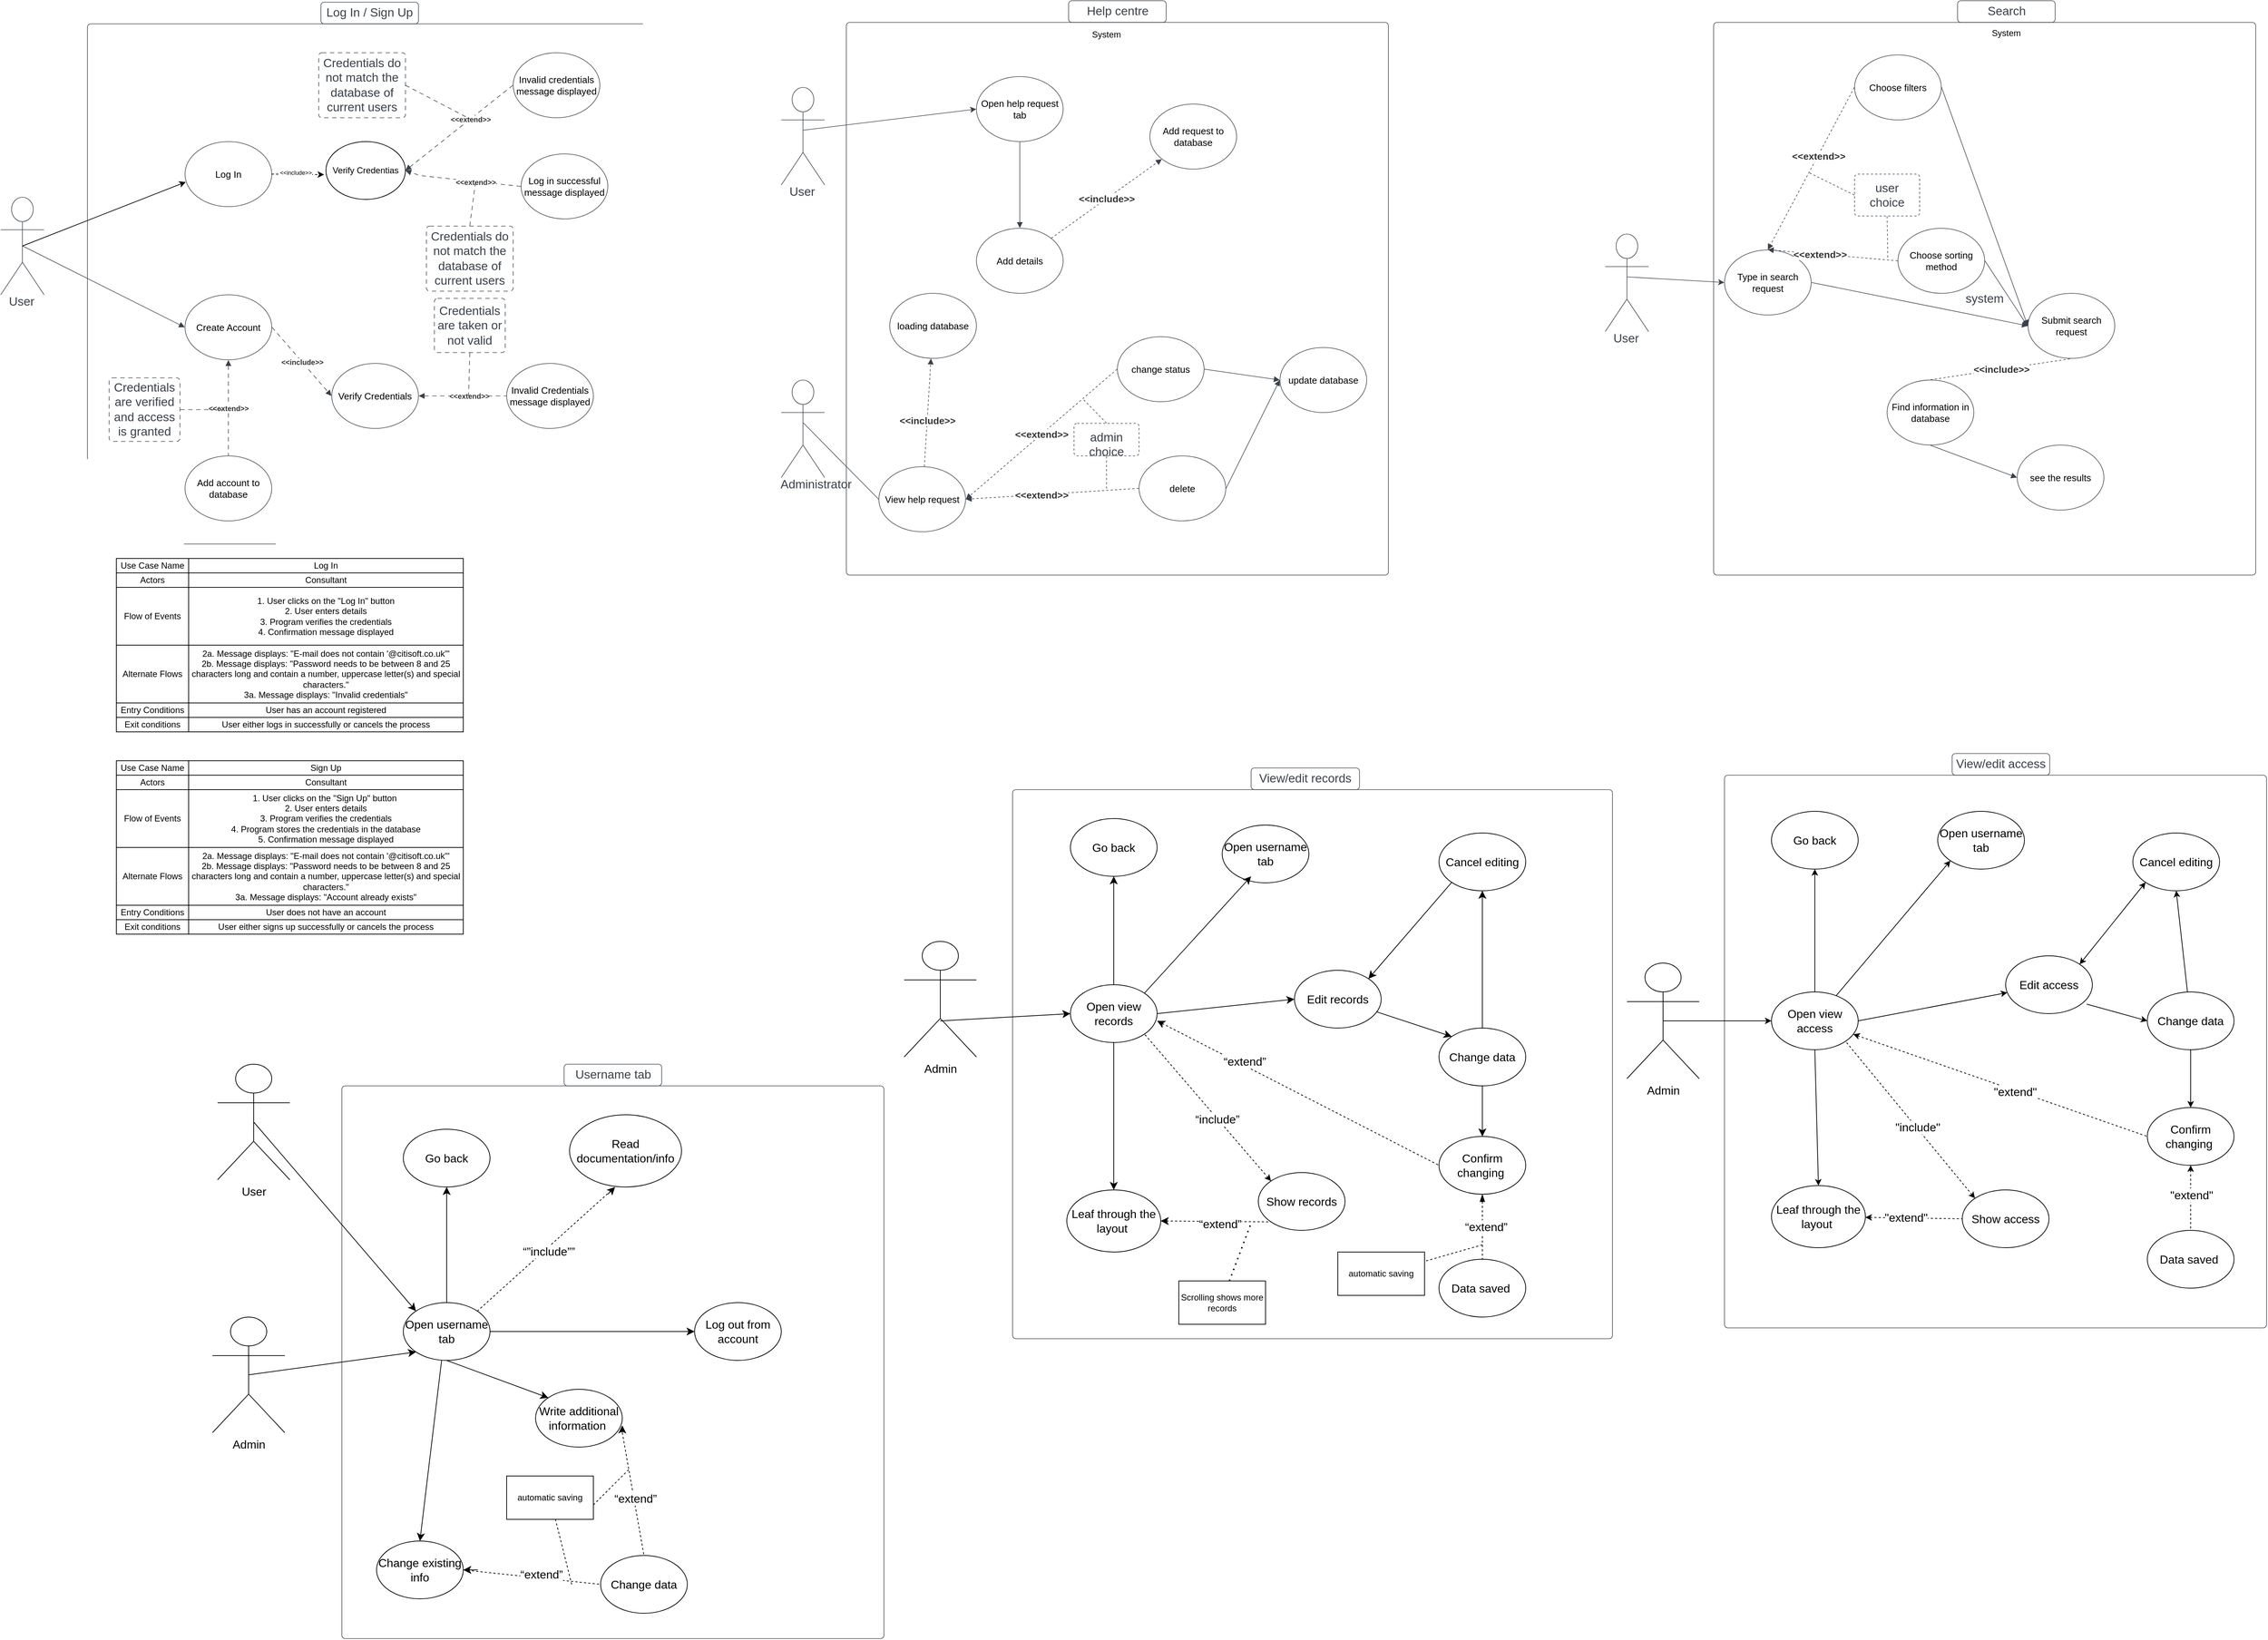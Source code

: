 <mxfile version="22.0.8" type="github">
  <diagram name="Page-1" id="Ytdvc4sDia0L2YPKh5zA">
    <mxGraphModel dx="2218" dy="1255" grid="1" gridSize="10" guides="1" tooltips="1" connect="1" arrows="1" fold="1" page="1" pageScale="1" pageWidth="827" pageHeight="1169" math="0" shadow="0">
      <root>
        <mxCell id="0" />
        <mxCell id="1" parent="0" />
        <mxCell id="6vR4dQL-GC3axhAhHZct-1" value="" style="html=1;overflow=block;blockSpacing=1;whiteSpace=wrap;container=1;pointerEvents=0;collapsible=0;recursiveResize=0;fontSize=16.7;fontColor=#3a414a;spacing=0;strokeColor=#3a414a;strokeOpacity=100;fillOpacity=0;rounded=1;absoluteArcSize=1;arcSize=9;fillColor=#000000;strokeWidth=0.8;lucidId=C6mC9e5NIt-3;" parent="1" vertex="1">
          <mxGeometry x="240" y="60" width="780" height="720" as="geometry" />
        </mxCell>
        <mxCell id="6vR4dQL-GC3axhAhHZct-6" value="Verify Credentials" style="html=1;overflow=block;blockSpacing=1;whiteSpace=wrap;ellipse;fontSize=13;spacing=3.8;strokeColor=#3a414a;strokeOpacity=100;rounded=1;absoluteArcSize=1;arcSize=9;strokeWidth=0.8;lucidId=j~mCf1Tzr66w;" parent="6vR4dQL-GC3axhAhHZct-1" vertex="1">
          <mxGeometry x="338" y="470" width="120" height="90" as="geometry" />
        </mxCell>
        <mxCell id="6vR4dQL-GC3axhAhHZct-12" value="Add account to database" style="html=1;overflow=block;blockSpacing=1;whiteSpace=wrap;ellipse;fontSize=13;spacing=3.8;strokeColor=#3a414a;strokeOpacity=100;rounded=1;absoluteArcSize=1;arcSize=9;strokeWidth=0.8;lucidId=IbnCg7UF-l9G;" parent="6vR4dQL-GC3axhAhHZct-1" vertex="1">
          <mxGeometry x="135" y="598" width="120" height="90" as="geometry" />
        </mxCell>
        <mxCell id="6vR4dQL-GC3axhAhHZct-25" value="Credentials are verified and access is granted" style="html=1;overflow=block;blockSpacing=1;whiteSpace=wrap;fontSize=16.7;fontColor=#3a414a;spacing=3.8;strokeColor=#3a414a;strokeOpacity=100;fillOpacity=0;rounded=1;absoluteArcSize=1;arcSize=9;fillColor=#000000;dashed=1;fixDash=1;dashPattern=6 5;strokeWidth=0.8;lucidId=aknCfjZeRp22;" parent="6vR4dQL-GC3axhAhHZct-1" vertex="1">
          <mxGeometry x="30" y="490" width="98" height="88" as="geometry" />
        </mxCell>
        <mxCell id="6vR4dQL-GC3axhAhHZct-4" value="Create Account" style="html=1;overflow=block;blockSpacing=1;whiteSpace=wrap;ellipse;fontSize=13;spacing=3.8;strokeColor=#3a414a;strokeOpacity=100;rounded=1;absoluteArcSize=1;arcSize=9;strokeWidth=0.8;lucidId=46mCivR2fwsK;" parent="6vR4dQL-GC3axhAhHZct-1" vertex="1">
          <mxGeometry x="135" y="375" width="120" height="90" as="geometry" />
        </mxCell>
        <mxCell id="6vR4dQL-GC3axhAhHZct-7" value="" style="html=1;jettySize=18;whiteSpace=wrap;fontSize=13;strokeColor=#3a414a;strokeOpacity=100;dashed=1;fixDash=1;dashPattern=6 5;strokeWidth=0.8;rounded=0;startArrow=none;endArrow=block;endFill=1;exitX=1.003;exitY=0.5;exitPerimeter=0;entryX=-0.003;entryY=0.5;entryPerimeter=0;lucidId=L~mCyPB0vYqP;" parent="6vR4dQL-GC3axhAhHZct-1" source="6vR4dQL-GC3axhAhHZct-4" target="6vR4dQL-GC3axhAhHZct-6" edge="1">
          <mxGeometry width="100" height="100" relative="1" as="geometry">
            <Array as="points" />
          </mxGeometry>
        </mxCell>
        <mxCell id="6vR4dQL-GC3axhAhHZct-8" value="&amp;lt;&amp;lt;include&amp;gt;&amp;gt;" style="text;html=1;resizable=0;labelBackgroundColor=default;align=center;verticalAlign=middle;fontStyle=1;fontColor=#333333;fontSize=10;" parent="6vR4dQL-GC3axhAhHZct-7" vertex="1">
          <mxGeometry relative="1" as="geometry" />
        </mxCell>
        <mxCell id="6vR4dQL-GC3axhAhHZct-13" value="" style="html=1;jettySize=18;whiteSpace=wrap;fontSize=13;strokeColor=#3a414a;strokeOpacity=100;dashed=1;fixDash=1;dashPattern=6 5;strokeWidth=0.8;rounded=0;startArrow=block;startFill=1;endArrow=none;exitX=0.5;exitY=1.004;exitPerimeter=0;entryX=0.5;entryY=-0.004;entryPerimeter=0;lucidId=VbnCiAbkZU~H;" parent="6vR4dQL-GC3axhAhHZct-1" source="6vR4dQL-GC3axhAhHZct-4" target="6vR4dQL-GC3axhAhHZct-12" edge="1">
          <mxGeometry width="100" height="100" relative="1" as="geometry">
            <Array as="points" />
          </mxGeometry>
        </mxCell>
        <mxCell id="6vR4dQL-GC3axhAhHZct-14" value="&amp;lt;&amp;lt;extend&amp;gt;&amp;gt;" style="text;html=1;resizable=0;labelBackgroundColor=default;align=center;verticalAlign=middle;fontStyle=1;fontColor=#333333;fontSize=10;" parent="6vR4dQL-GC3axhAhHZct-13" vertex="1">
          <mxGeometry relative="1" as="geometry" />
        </mxCell>
        <mxCell id="6vR4dQL-GC3axhAhHZct-15" value="Invalid Credentials message displayed" style="html=1;overflow=block;blockSpacing=1;whiteSpace=wrap;ellipse;fontSize=13;spacing=3.8;strokeColor=#3a414a;strokeOpacity=100;rounded=1;absoluteArcSize=1;arcSize=9;strokeWidth=0.8;lucidId=2cnCjqfVAo9T;" parent="6vR4dQL-GC3axhAhHZct-1" vertex="1">
          <mxGeometry x="580" y="470" width="120" height="90" as="geometry" />
        </mxCell>
        <mxCell id="6vR4dQL-GC3axhAhHZct-16" value="" style="html=1;jettySize=18;whiteSpace=wrap;fontSize=13;strokeColor=#3a414a;strokeOpacity=100;dashed=1;fixDash=1;dashPattern=6 5;strokeWidth=0.8;rounded=0;startArrow=block;startFill=1;endArrow=none;exitX=1.003;exitY=0.5;exitPerimeter=0;entryX=-0.003;entryY=0.5;entryPerimeter=0;lucidId=venC4A-9usjn;" parent="6vR4dQL-GC3axhAhHZct-1" source="6vR4dQL-GC3axhAhHZct-6" target="6vR4dQL-GC3axhAhHZct-15" edge="1">
          <mxGeometry width="100" height="100" relative="1" as="geometry">
            <Array as="points" />
          </mxGeometry>
        </mxCell>
        <mxCell id="6vR4dQL-GC3axhAhHZct-17" value="&amp;lt;&amp;lt;extend&amp;gt;&amp;gt;" style="text;html=1;resizable=0;labelBackgroundColor=default;align=center;verticalAlign=middle;fontStyle=1;fontColor=#333333;fontSize=10;" parent="6vR4dQL-GC3axhAhHZct-16" vertex="1">
          <mxGeometry x="0.137" relative="1" as="geometry" />
        </mxCell>
        <mxCell id="6vR4dQL-GC3axhAhHZct-18" value="Credentials are taken or not valid" style="html=1;overflow=block;blockSpacing=1;whiteSpace=wrap;fontSize=16.7;fontColor=#3a414a;spacing=3.8;strokeColor=#3a414a;strokeOpacity=100;fillOpacity=0;rounded=1;absoluteArcSize=1;arcSize=9;fillColor=#000000;dashed=1;fixDash=1;dashPattern=6 5;strokeWidth=0.8;lucidId=-enCEf3ejthg;" parent="6vR4dQL-GC3axhAhHZct-1" vertex="1">
          <mxGeometry x="480" y="380" width="98" height="75" as="geometry" />
        </mxCell>
        <mxCell id="6vR4dQL-GC3axhAhHZct-19" value="" style="html=1;jettySize=18;whiteSpace=wrap;fontSize=13;strokeColor=#3a414a;strokeOpacity=100;dashed=1;fixDash=1;dashPattern=6 5;strokeWidth=0.8;rounded=0;startArrow=none;endArrow=none;exitX=0.5;exitY=1.005;exitPerimeter=0;lucidId=JgnC6-sNVd.s;entryX=0;entryY=0;entryDx=0;entryDy=0;" parent="6vR4dQL-GC3axhAhHZct-1" source="6vR4dQL-GC3axhAhHZct-18" target="6vR4dQL-GC3axhAhHZct-17" edge="1">
          <mxGeometry width="100" height="100" relative="1" as="geometry">
            <Array as="points" />
            <mxPoint x="510" y="195" as="targetPoint" />
          </mxGeometry>
        </mxCell>
        <mxCell id="6vR4dQL-GC3axhAhHZct-50" value="Log In" style="html=1;overflow=block;blockSpacing=1;whiteSpace=wrap;ellipse;fontSize=13;spacing=3.8;strokeColor=#3a414a;strokeOpacity=100;rounded=1;absoluteArcSize=1;arcSize=9;strokeWidth=0.8;lucidId=1TnCeRcBgIai;" parent="6vR4dQL-GC3axhAhHZct-1" vertex="1">
          <mxGeometry x="135" y="163" width="120" height="90" as="geometry" />
        </mxCell>
        <mxCell id="6vR4dQL-GC3axhAhHZct-51" value="Invalid credentials message displayed" style="html=1;overflow=block;blockSpacing=1;whiteSpace=wrap;ellipse;fontSize=13;spacing=3.8;strokeColor=#3a414a;strokeOpacity=100;rounded=1;absoluteArcSize=1;arcSize=9;strokeWidth=0.8;lucidId=mUnCxv-QGtzJ;" parent="6vR4dQL-GC3axhAhHZct-1" vertex="1">
          <mxGeometry x="589" y="40" width="120" height="90" as="geometry" />
        </mxCell>
        <mxCell id="6vR4dQL-GC3axhAhHZct-52" value="" style="html=1;jettySize=18;whiteSpace=wrap;fontSize=13;strokeColor=#3a414a;strokeOpacity=100;dashed=1;fixDash=1;dashPattern=6 5;strokeWidth=0.8;rounded=0;startArrow=block;startFill=1;endArrow=none;entryX=-0.003;entryY=0.5;entryPerimeter=0;lucidId=pUnCNJh5Bu_f;exitX=1;exitY=0.5;exitDx=0;exitDy=0;" parent="6vR4dQL-GC3axhAhHZct-1" source="q0sa2IvHLagkZVXANvXT-25" target="6vR4dQL-GC3axhAhHZct-51" edge="1">
          <mxGeometry width="100" height="100" relative="1" as="geometry">
            <Array as="points" />
            <mxPoint x="440" y="170" as="sourcePoint" />
          </mxGeometry>
        </mxCell>
        <mxCell id="6vR4dQL-GC3axhAhHZct-53" value="&amp;lt;&amp;lt;extend&amp;gt;&amp;gt;" style="text;html=1;resizable=0;labelBackgroundColor=default;align=center;verticalAlign=middle;fontStyle=1;fontColor=#333333;fontSize=10;" parent="6vR4dQL-GC3axhAhHZct-52" vertex="1">
          <mxGeometry x="0.208" relative="1" as="geometry" />
        </mxCell>
        <mxCell id="6vR4dQL-GC3axhAhHZct-54" value="Credentials do not match the database of current users" style="html=1;overflow=block;blockSpacing=1;whiteSpace=wrap;fontSize=16.7;fontColor=#3a414a;spacing=3.8;strokeColor=#3a414a;strokeOpacity=100;fillOpacity=0;rounded=1;absoluteArcSize=1;arcSize=9;fillColor=#000000;dashed=1;fixDash=1;dashPattern=6 5;strokeWidth=0.8;lucidId=3UnC29L0p1P6;" parent="6vR4dQL-GC3axhAhHZct-1" vertex="1">
          <mxGeometry x="320" y="40" width="120" height="90" as="geometry" />
        </mxCell>
        <mxCell id="6vR4dQL-GC3axhAhHZct-55" value="" style="html=1;jettySize=18;whiteSpace=wrap;fontSize=13;strokeColor=#3a414a;strokeOpacity=100;dashed=1;fixDash=1;dashPattern=6 5;strokeWidth=0.8;rounded=0;startArrow=none;endArrow=none;exitX=1;exitY=0.5;lucidId=wVnC6unMUMuJ;entryX=0;entryY=0;entryDx=0;entryDy=0;exitDx=0;exitDy=0;" parent="6vR4dQL-GC3axhAhHZct-1" source="6vR4dQL-GC3axhAhHZct-54" target="6vR4dQL-GC3axhAhHZct-53" edge="1">
          <mxGeometry width="100" height="100" relative="1" as="geometry">
            <Array as="points" />
            <mxPoint x="320" y="190" as="targetPoint" />
          </mxGeometry>
        </mxCell>
        <mxCell id="6vR4dQL-GC3axhAhHZct-56" value="Log in successful message displayed" style="html=1;overflow=block;blockSpacing=1;whiteSpace=wrap;ellipse;fontSize=13;spacing=3.8;strokeColor=#3a414a;strokeOpacity=100;rounded=1;absoluteArcSize=1;arcSize=9;strokeWidth=0.8;lucidId=MVnCm_vyAcN7;" parent="6vR4dQL-GC3axhAhHZct-1" vertex="1">
          <mxGeometry x="600" y="180" width="120" height="90" as="geometry" />
        </mxCell>
        <mxCell id="6vR4dQL-GC3axhAhHZct-57" value="" style="html=1;jettySize=18;whiteSpace=wrap;fontSize=13;strokeColor=#3a414a;strokeOpacity=100;dashed=1;fixDash=1;dashPattern=6 5;strokeWidth=0.8;rounded=0;startArrow=none;endArrow=block;endFill=1;exitX=-0.003;exitY=0.5;exitPerimeter=0;lucidId=PVnCwPI7EpMv;entryX=1;entryY=0.5;entryDx=0;entryDy=0;" parent="6vR4dQL-GC3axhAhHZct-1" source="6vR4dQL-GC3axhAhHZct-56" target="q0sa2IvHLagkZVXANvXT-25" edge="1">
          <mxGeometry width="100" height="100" relative="1" as="geometry">
            <Array as="points">
              <mxPoint x="460" y="210" />
            </Array>
            <mxPoint x="430" y="240" as="targetPoint" />
          </mxGeometry>
        </mxCell>
        <mxCell id="6vR4dQL-GC3axhAhHZct-58" value="&amp;lt;&amp;lt;extend&amp;gt;&amp;gt;" style="text;html=1;resizable=0;labelBackgroundColor=default;align=center;verticalAlign=middle;fontStyle=1;fontColor=#333333;fontSize=10;" parent="6vR4dQL-GC3axhAhHZct-57" vertex="1">
          <mxGeometry x="-0.219" relative="1" as="geometry" />
        </mxCell>
        <mxCell id="6vR4dQL-GC3axhAhHZct-59" value="Credentials do not match the database of current users" style="html=1;overflow=block;blockSpacing=1;whiteSpace=wrap;fontSize=16.7;fontColor=#3a414a;spacing=3.8;strokeColor=#3a414a;strokeOpacity=100;fillOpacity=0;rounded=1;absoluteArcSize=1;arcSize=9;fillColor=#000000;dashed=1;fixDash=1;dashPattern=6 5;strokeWidth=0.8;lucidId=vWnCCHJRT5i2;" parent="6vR4dQL-GC3axhAhHZct-1" vertex="1">
          <mxGeometry x="469" y="280" width="120" height="90" as="geometry" />
        </mxCell>
        <mxCell id="6vR4dQL-GC3axhAhHZct-60" value="" style="html=1;jettySize=18;whiteSpace=wrap;fontSize=13;strokeColor=#3a414a;strokeOpacity=100;dashed=1;fixDash=1;dashPattern=6 5;strokeWidth=0.8;rounded=0;startArrow=none;endArrow=none;exitX=0.5;exitY=-0.004;exitPerimeter=0;lucidId=HWnCu70s5fXD;entryX=0;entryY=0;entryDx=0;entryDy=0;" parent="6vR4dQL-GC3axhAhHZct-1" source="6vR4dQL-GC3axhAhHZct-59" target="6vR4dQL-GC3axhAhHZct-58" edge="1">
          <mxGeometry width="100" height="100" relative="1" as="geometry">
            <Array as="points" />
            <mxPoint x="320" y="310" as="targetPoint" />
          </mxGeometry>
        </mxCell>
        <mxCell id="q0sa2IvHLagkZVXANvXT-25" value="Verify Credentias" style="ellipse;whiteSpace=wrap;html=1;" parent="6vR4dQL-GC3axhAhHZct-1" vertex="1">
          <mxGeometry x="330" y="163" width="110" height="80" as="geometry" />
        </mxCell>
        <mxCell id="q0sa2IvHLagkZVXANvXT-26" style="rounded=0;orthogonalLoop=1;jettySize=auto;html=1;exitX=1;exitY=0.5;exitDx=0;exitDy=0;entryX=-0.023;entryY=0.571;entryDx=0;entryDy=0;entryPerimeter=0;dashed=1;" parent="6vR4dQL-GC3axhAhHZct-1" source="6vR4dQL-GC3axhAhHZct-50" target="q0sa2IvHLagkZVXANvXT-25" edge="1">
          <mxGeometry relative="1" as="geometry" />
        </mxCell>
        <mxCell id="q0sa2IvHLagkZVXANvXT-27" value="&amp;lt;&amp;lt;include&amp;gt;&amp;gt;" style="edgeLabel;html=1;align=center;verticalAlign=middle;resizable=0;points=[];fontSize=8;" parent="q0sa2IvHLagkZVXANvXT-26" vertex="1" connectable="0">
          <mxGeometry x="-0.104" y="3" relative="1" as="geometry">
            <mxPoint as="offset" />
          </mxGeometry>
        </mxCell>
        <mxCell id="6vR4dQL-GC3axhAhHZct-3" value="User" style="html=1;overflow=block;blockSpacing=1;shape=umlActor;labelPosition=center;verticalLabelPosition=bottom;verticalAlign=top;whiteSpace=nowrap;fontSize=16.7;fontColor=#3a414a;spacing=0;strokeColor=#3a414a;strokeOpacity=100;rounded=1;absoluteArcSize=1;arcSize=9;strokeWidth=0.8;lucidId=U6mCrDSgNbLb;" parent="1" vertex="1">
          <mxGeometry x="120" y="300" width="60" height="135" as="geometry" />
        </mxCell>
        <mxCell id="6vR4dQL-GC3axhAhHZct-5" value="" style="html=1;jettySize=18;whiteSpace=wrap;fontSize=13;strokeColor=#3a414a;strokeOpacity=100;strokeWidth=0.8;rounded=0;startArrow=block;startFill=1;endArrow=none;exitX=-0.003;exitY=0.5;exitPerimeter=0;entryX=0.507;entryY=0.5;entryPerimeter=0;lucidId=..mC2ShL9e-b;" parent="1" source="6vR4dQL-GC3axhAhHZct-4" target="6vR4dQL-GC3axhAhHZct-3" edge="1">
          <mxGeometry width="100" height="100" relative="1" as="geometry">
            <Array as="points" />
          </mxGeometry>
        </mxCell>
        <mxCell id="6vR4dQL-GC3axhAhHZct-26" value="" style="html=1;jettySize=18;whiteSpace=wrap;fontSize=13;strokeColor=#3a414a;strokeOpacity=100;dashed=1;fixDash=1;dashPattern=6 5;strokeWidth=0.8;rounded=0;startArrow=none;endArrow=none;exitX=1.004;exitY=0.5;exitPerimeter=0;lucidId=DknCMLLJci.X;" parent="1" source="6vR4dQL-GC3axhAhHZct-25" edge="1">
          <mxGeometry width="100" height="100" relative="1" as="geometry">
            <Array as="points" />
            <mxPoint x="430" y="594" as="targetPoint" />
          </mxGeometry>
        </mxCell>
        <mxCell id="6vR4dQL-GC3axhAhHZct-31" value="Log In / Sign Up" style="html=1;overflow=block;blockSpacing=1;whiteSpace=wrap;fontSize=16.7;fontColor=#3a414a;spacing=3.8;strokeColor=#3a414a;strokeOpacity=100;fillOpacity=0;rounded=1;absoluteArcSize=1;arcSize=9;fillColor=#000000;strokeWidth=0.8;lucidId=YAnCTzveyhfe;" parent="1" vertex="1">
          <mxGeometry x="563" y="30" width="135" height="30" as="geometry" />
        </mxCell>
        <mxCell id="6vR4dQL-GC3axhAhHZct-61" style="rounded=0;orthogonalLoop=1;jettySize=auto;html=1;exitX=0.5;exitY=0.5;exitDx=0;exitDy=0;exitPerimeter=0;entryX=0.008;entryY=0.622;entryDx=0;entryDy=0;entryPerimeter=0;" parent="1" source="6vR4dQL-GC3axhAhHZct-3" target="6vR4dQL-GC3axhAhHZct-50" edge="1">
          <mxGeometry relative="1" as="geometry" />
        </mxCell>
        <mxCell id="1OJHstHyKNJNklW6DiGo-155" value="" style="html=1;overflow=block;blockSpacing=1;whiteSpace=wrap;container=1;pointerEvents=0;collapsible=0;recursiveResize=0;fontSize=16.7;fontColor=#3a414a;spacing=0;strokeColor=#3a414a;strokeOpacity=100;fillOpacity=0;rounded=1;absoluteArcSize=1;arcSize=9;fillColor=#000000;strokeWidth=0.8;lucidId=BeGFD0pLSkw_;" parent="1" vertex="1">
          <mxGeometry x="1290" y="58" width="750" height="765" as="geometry" />
        </mxCell>
        <mxCell id="Bqvic-vJyQrLB7bYGRzd-67" value="System" style="text;html=1;strokeColor=none;fillColor=none;align=center;verticalAlign=middle;whiteSpace=wrap;rounded=0;" parent="1OJHstHyKNJNklW6DiGo-155" vertex="1">
          <mxGeometry x="330" y="2" width="60" height="30" as="geometry" />
        </mxCell>
        <mxCell id="1OJHstHyKNJNklW6DiGo-156" value="User" style="html=1;overflow=block;blockSpacing=1;shape=umlActor;labelPosition=center;verticalLabelPosition=bottom;verticalAlign=top;whiteSpace=nowrap;fontSize=16.7;fontColor=#3a414a;spacing=0;strokeColor=#3a414a;strokeOpacity=100;rounded=1;absoluteArcSize=1;arcSize=9;strokeWidth=0.8;lucidId=vpGFVkSyYXx9;" parent="1" vertex="1">
          <mxGeometry x="1200" y="148" width="60" height="135" as="geometry" />
        </mxCell>
        <mxCell id="1OJHstHyKNJNklW6DiGo-157" value="Open help request tab" style="html=1;overflow=block;blockSpacing=1;whiteSpace=wrap;ellipse;fontSize=13;spacing=3.8;strokeColor=#3a414a;strokeOpacity=100;rounded=1;absoluteArcSize=1;arcSize=9;strokeWidth=0.8;lucidId=ZpGFaHIB0dEf;" parent="1" vertex="1">
          <mxGeometry x="1470" y="133" width="120" height="90" as="geometry" />
        </mxCell>
        <mxCell id="1OJHstHyKNJNklW6DiGo-158" value="Add request to database" style="html=1;overflow=block;blockSpacing=1;whiteSpace=wrap;ellipse;fontSize=13;spacing=3.8;strokeColor=#3a414a;strokeOpacity=100;rounded=1;absoluteArcSize=1;arcSize=9;strokeWidth=0.8;lucidId=GtGF5D6FXER~;" parent="1" vertex="1">
          <mxGeometry x="1710" y="171" width="120" height="90" as="geometry" />
        </mxCell>
        <mxCell id="1OJHstHyKNJNklW6DiGo-159" value="" style="html=1;jettySize=18;whiteSpace=wrap;fontSize=13;strokeColor=#3a414a;strokeOpacity=100;strokeWidth=0.8;rounded=0;startArrow=none;exitX=0.506;exitY=0.439;exitPerimeter=0;entryX=-0.003;entryY=0.5;entryPerimeter=0;lucidId=4uGFILEftq11;" parent="1" source="1OJHstHyKNJNklW6DiGo-156" target="1OJHstHyKNJNklW6DiGo-157" edge="1">
          <mxGeometry width="100" height="100" relative="1" as="geometry">
            <Array as="points" />
          </mxGeometry>
        </mxCell>
        <mxCell id="1OJHstHyKNJNklW6DiGo-160" value="Add details" style="html=1;overflow=block;blockSpacing=1;whiteSpace=wrap;ellipse;fontSize=13;spacing=3.8;strokeColor=#3a414a;strokeOpacity=100;rounded=1;absoluteArcSize=1;arcSize=9;strokeWidth=0.8;lucidId=4vGFCigN5jJ.;" parent="1" vertex="1">
          <mxGeometry x="1470" y="343" width="120" height="90" as="geometry" />
        </mxCell>
        <mxCell id="1OJHstHyKNJNklW6DiGo-161" value="" style="html=1;jettySize=18;whiteSpace=wrap;fontSize=13;strokeColor=#3a414a;strokeOpacity=100;strokeWidth=0.8;rounded=0;startArrow=none;endArrow=block;endFill=1;exitX=0.5;exitY=1.004;exitPerimeter=0;entryX=0.5;entryY=-0.004;entryPerimeter=0;lucidId=jwGFqHiYJGC7;" parent="1" source="1OJHstHyKNJNklW6DiGo-157" target="1OJHstHyKNJNklW6DiGo-160" edge="1">
          <mxGeometry width="100" height="100" relative="1" as="geometry">
            <Array as="points" />
          </mxGeometry>
        </mxCell>
        <mxCell id="1OJHstHyKNJNklW6DiGo-162" value="" style="html=1;jettySize=18;whiteSpace=wrap;fontSize=13;strokeColor=#3a414a;strokeOpacity=100;dashed=1;fixDash=1;strokeWidth=0.8;rounded=0;startArrow=none;endArrow=block;endFill=1;exitX=0.863;exitY=0.152;exitPerimeter=0;entryX=0.137;entryY=0.848;entryPerimeter=0;lucidId=JwGFjEyW~94H;" parent="1" source="1OJHstHyKNJNklW6DiGo-160" target="1OJHstHyKNJNklW6DiGo-158" edge="1">
          <mxGeometry width="100" height="100" relative="1" as="geometry">
            <Array as="points" />
          </mxGeometry>
        </mxCell>
        <mxCell id="1OJHstHyKNJNklW6DiGo-163" value="&amp;lt;&amp;lt;include&amp;gt;&amp;gt;" style="text;html=1;resizable=0;labelBackgroundColor=default;align=center;verticalAlign=middle;fontStyle=1;fontColor=#333333;fontSize=13.3;" parent="1OJHstHyKNJNklW6DiGo-162" vertex="1">
          <mxGeometry relative="1" as="geometry" />
        </mxCell>
        <mxCell id="1OJHstHyKNJNklW6DiGo-164" value="Administrator" style="html=1;overflow=block;blockSpacing=1;shape=umlActor;labelPosition=center;verticalLabelPosition=bottom;verticalAlign=top;whiteSpace=nowrap;fontSize=16.7;fontColor=#3a414a;spacing=0;strokeColor=#3a414a;strokeOpacity=100;rounded=1;absoluteArcSize=1;arcSize=9;strokeWidth=0.8;lucidId=nzGFpYim143f;" parent="1" vertex="1">
          <mxGeometry x="1200" y="553" width="60" height="135" as="geometry" />
        </mxCell>
        <mxCell id="1OJHstHyKNJNklW6DiGo-165" value="View help request" style="html=1;overflow=block;blockSpacing=1;whiteSpace=wrap;ellipse;fontSize=13;spacing=3.8;strokeColor=#3a414a;strokeOpacity=100;rounded=1;absoluteArcSize=1;arcSize=9;strokeWidth=0.8;lucidId=.zGFiMqKMeuo;" parent="1" vertex="1">
          <mxGeometry x="1335" y="673" width="120" height="90" as="geometry" />
        </mxCell>
        <mxCell id="1OJHstHyKNJNklW6DiGo-166" value="" style="html=1;jettySize=18;whiteSpace=wrap;fontSize=13;strokeColor=#3a414a;strokeOpacity=100;strokeWidth=0.8;rounded=0;startArrow=none;endArrow=none;exitX=0.506;exitY=0.439;exitPerimeter=0;entryX=-0.003;entryY=0.5;entryPerimeter=0;lucidId=JIGFXTbBV3~T;" parent="1" source="1OJHstHyKNJNklW6DiGo-164" target="1OJHstHyKNJNklW6DiGo-165" edge="1">
          <mxGeometry width="100" height="100" relative="1" as="geometry">
            <Array as="points" />
          </mxGeometry>
        </mxCell>
        <mxCell id="1OJHstHyKNJNklW6DiGo-167" value="loading database" style="html=1;overflow=block;blockSpacing=1;whiteSpace=wrap;ellipse;fontSize=13;spacing=3.8;strokeColor=#3a414a;strokeOpacity=100;rounded=1;absoluteArcSize=1;arcSize=9;strokeWidth=0.8;lucidId=fMGF3glqqR0~;" parent="1" vertex="1">
          <mxGeometry x="1350" y="433" width="120" height="90" as="geometry" />
        </mxCell>
        <mxCell id="1OJHstHyKNJNklW6DiGo-168" value="change status" style="html=1;overflow=block;blockSpacing=1;whiteSpace=wrap;ellipse;fontSize=13;spacing=3.8;strokeColor=#3a414a;strokeOpacity=100;rounded=1;absoluteArcSize=1;arcSize=9;strokeWidth=0.8;lucidId=aNGFNYM4~sqP;" parent="1" vertex="1">
          <mxGeometry x="1665" y="493" width="120" height="90" as="geometry" />
        </mxCell>
        <mxCell id="1OJHstHyKNJNklW6DiGo-169" value="delete" style="html=1;overflow=block;blockSpacing=1;whiteSpace=wrap;ellipse;fontSize=13;spacing=3.8;strokeColor=#3a414a;strokeOpacity=100;rounded=1;absoluteArcSize=1;arcSize=9;strokeWidth=0.8;lucidId=_NGFpUlW80gB;" parent="1" vertex="1">
          <mxGeometry x="1695" y="658" width="120" height="90" as="geometry" />
        </mxCell>
        <mxCell id="1OJHstHyKNJNklW6DiGo-170" value="update database" style="html=1;overflow=block;blockSpacing=1;whiteSpace=wrap;ellipse;fontSize=13;spacing=3.8;strokeColor=#3a414a;strokeOpacity=100;rounded=1;absoluteArcSize=1;arcSize=9;strokeWidth=0.8;lucidId=qOGFqpb~3_iu;" parent="1" vertex="1">
          <mxGeometry x="1890" y="508" width="120" height="90" as="geometry" />
        </mxCell>
        <mxCell id="1OJHstHyKNJNklW6DiGo-171" value="" style="html=1;jettySize=18;whiteSpace=wrap;fontSize=13;strokeColor=#3a414a;strokeOpacity=100;dashed=1;fixDash=1;strokeWidth=0.8;rounded=0;startArrow=none;endArrow=block;endFill=1;exitX=0.524;exitY=-0.003;exitPerimeter=0;entryX=0.476;entryY=1.003;entryPerimeter=0;lucidId=QOGFMjzzVc_C;" parent="1" source="1OJHstHyKNJNklW6DiGo-165" target="1OJHstHyKNJNklW6DiGo-167" edge="1">
          <mxGeometry width="100" height="100" relative="1" as="geometry">
            <Array as="points" />
          </mxGeometry>
        </mxCell>
        <mxCell id="1OJHstHyKNJNklW6DiGo-172" value="&amp;lt;&amp;lt;include&amp;gt;&amp;gt;" style="text;html=1;resizable=0;labelBackgroundColor=default;align=center;verticalAlign=middle;fontStyle=1;fontColor=#333333;fontSize=13.3;" parent="1OJHstHyKNJNklW6DiGo-171" vertex="1">
          <mxGeometry x="-0.145" relative="1" as="geometry" />
        </mxCell>
        <mxCell id="1OJHstHyKNJNklW6DiGo-173" value="" style="html=1;jettySize=18;whiteSpace=wrap;fontSize=13;strokeColor=#3a414a;strokeOpacity=100;dashed=1;fixDash=1;strokeWidth=0.8;rounded=0;startArrow=none;endArrow=block;endFill=1;exitX=-0.003;exitY=0.5;exitPerimeter=0;entryX=1.003;entryY=0.5;entryPerimeter=0;lucidId=vPGFeowx-j0X;" parent="1" source="1OJHstHyKNJNklW6DiGo-169" target="1OJHstHyKNJNklW6DiGo-165" edge="1">
          <mxGeometry width="100" height="100" relative="1" as="geometry">
            <Array as="points" />
          </mxGeometry>
        </mxCell>
        <mxCell id="1OJHstHyKNJNklW6DiGo-174" value="&amp;lt;&amp;lt;extend&amp;gt;&amp;gt;" style="text;html=1;resizable=0;labelBackgroundColor=default;align=center;verticalAlign=middle;fontStyle=1;fontColor=#333333;fontSize=13.3;" parent="1OJHstHyKNJNklW6DiGo-173" vertex="1">
          <mxGeometry x="0.127" relative="1" as="geometry" />
        </mxCell>
        <mxCell id="1OJHstHyKNJNklW6DiGo-175" value="" style="html=1;jettySize=18;whiteSpace=wrap;fontSize=13;strokeColor=#3a414a;strokeOpacity=100;dashed=1;fixDash=1;strokeWidth=0.8;rounded=0;startArrow=none;endArrow=block;endFill=1;exitX=-0.003;exitY=0.5;exitPerimeter=0;entryX=1.003;entryY=0.5;entryPerimeter=0;lucidId=CPGFaKpSsygV;" parent="1" source="1OJHstHyKNJNklW6DiGo-168" target="1OJHstHyKNJNklW6DiGo-165" edge="1">
          <mxGeometry width="100" height="100" relative="1" as="geometry">
            <Array as="points" />
          </mxGeometry>
        </mxCell>
        <mxCell id="1OJHstHyKNJNklW6DiGo-176" value="&amp;lt;&amp;lt;extend&amp;gt;&amp;gt;" style="text;html=1;resizable=0;labelBackgroundColor=default;align=center;verticalAlign=middle;fontStyle=1;fontColor=#333333;fontSize=13.3;" parent="1OJHstHyKNJNklW6DiGo-175" vertex="1">
          <mxGeometry relative="1" as="geometry" />
        </mxCell>
        <mxCell id="1OJHstHyKNJNklW6DiGo-177" value="" style="html=1;jettySize=18;whiteSpace=wrap;fontSize=13;strokeColor=#3a414a;strokeOpacity=100;strokeWidth=0.8;rounded=0;startArrow=none;endArrow=block;endFill=1;exitX=1.003;exitY=0.5;exitPerimeter=0;entryX=-0.003;entryY=0.5;entryPerimeter=0;lucidId=nQGFM1hmXuUh;" parent="1" source="1OJHstHyKNJNklW6DiGo-168" target="1OJHstHyKNJNklW6DiGo-170" edge="1">
          <mxGeometry width="100" height="100" relative="1" as="geometry">
            <Array as="points" />
          </mxGeometry>
        </mxCell>
        <mxCell id="1OJHstHyKNJNklW6DiGo-178" value="" style="html=1;jettySize=18;whiteSpace=wrap;fontSize=13;strokeColor=#3a414a;strokeOpacity=100;strokeWidth=0.8;rounded=0;startArrow=none;endArrow=block;endFill=1;exitX=1.003;exitY=0.5;exitPerimeter=0;entryX=-0.003;entryY=0.5;entryPerimeter=0;lucidId=AQGF8owcf9k7;" parent="1" source="1OJHstHyKNJNklW6DiGo-169" target="1OJHstHyKNJNklW6DiGo-170" edge="1">
          <mxGeometry width="100" height="100" relative="1" as="geometry">
            <Array as="points" />
          </mxGeometry>
        </mxCell>
        <mxCell id="1OJHstHyKNJNklW6DiGo-179" value="admin choice" style="html=1;overflow=block;blockSpacing=1;whiteSpace=wrap;fontSize=16.7;fontColor=#3a414a;spacing=9;strokeColor=#3a414a;strokeOpacity=100;rounded=1;absoluteArcSize=1;arcSize=9;dashed=1;fixDash=1;strokeWidth=0.8;lucidId=5SGFgEWi7IgW;" parent="1" vertex="1">
          <mxGeometry x="1605" y="613" width="90" height="45" as="geometry" />
        </mxCell>
        <mxCell id="1OJHstHyKNJNklW6DiGo-180" value="" style="html=1;jettySize=18;whiteSpace=wrap;fontSize=13;strokeColor=#3a414a;strokeOpacity=100;dashed=1;fixDash=1;strokeWidth=0.8;rounded=0;startArrow=none;endArrow=none;exitX=0.5;exitY=-0.008;exitPerimeter=0;lucidId=wTGFry7qydg7;" parent="1" source="1OJHstHyKNJNklW6DiGo-179" edge="1">
          <mxGeometry width="100" height="100" relative="1" as="geometry">
            <Array as="points" />
            <mxPoint x="1617" y="579" as="targetPoint" />
          </mxGeometry>
        </mxCell>
        <mxCell id="1OJHstHyKNJNklW6DiGo-181" value="" style="html=1;jettySize=18;whiteSpace=wrap;fontSize=13;strokeColor=#3a414a;strokeOpacity=100;dashed=1;fixDash=1;strokeWidth=0.8;rounded=0;startArrow=none;endArrow=none;exitX=0.5;exitY=1.008;exitPerimeter=0;lucidId=KTGFtxrxzj0g;" parent="1" source="1OJHstHyKNJNklW6DiGo-179" edge="1">
          <mxGeometry width="100" height="100" relative="1" as="geometry">
            <Array as="points" />
            <mxPoint x="1650" y="706" as="targetPoint" />
          </mxGeometry>
        </mxCell>
        <mxCell id="1OJHstHyKNJNklW6DiGo-182" value="Help centre" style="html=1;overflow=block;blockSpacing=1;whiteSpace=wrap;fontSize=16.7;fontColor=#3a414a;spacing=3.8;strokeColor=#3a414a;strokeOpacity=100;fillOpacity=0;rounded=1;absoluteArcSize=1;arcSize=9;fillColor=#000000;strokeWidth=0.8;lucidId=YAnCTzveyhfe;" parent="1" vertex="1">
          <mxGeometry x="1597.5" y="28" width="135" height="30" as="geometry" />
        </mxCell>
        <mxCell id="Bqvic-vJyQrLB7bYGRzd-45" value="system" style="html=1;overflow=block;blockSpacing=1;whiteSpace=wrap;container=1;pointerEvents=0;collapsible=0;recursiveResize=0;fontSize=16.7;fontColor=#3a414a;spacing=0;strokeColor=#3a414a;strokeOpacity=100;fillOpacity=0;rounded=1;absoluteArcSize=1;arcSize=9;fillColor=#000000;strokeWidth=0.8;lucidId=N~JHaBFP2N3E;" parent="1" vertex="1">
          <mxGeometry x="2490" y="58" width="750" height="765" as="geometry" />
        </mxCell>
        <mxCell id="Bqvic-vJyQrLB7bYGRzd-68" value="System" style="text;html=1;strokeColor=none;fillColor=none;align=center;verticalAlign=middle;whiteSpace=wrap;rounded=0;" parent="Bqvic-vJyQrLB7bYGRzd-45" vertex="1">
          <mxGeometry x="375" width="60" height="30" as="geometry" />
        </mxCell>
        <mxCell id="Bqvic-vJyQrLB7bYGRzd-46" value="User" style="html=1;overflow=block;blockSpacing=1;shape=umlActor;labelPosition=center;verticalLabelPosition=bottom;verticalAlign=top;whiteSpace=nowrap;fontSize=16.7;fontColor=#3a414a;spacing=0;strokeColor=#3a414a;strokeOpacity=100;rounded=1;absoluteArcSize=1;arcSize=9;strokeWidth=0.8;lucidId=N~JHmBPDwIQM;" parent="1" vertex="1">
          <mxGeometry x="2340" y="351" width="60" height="135" as="geometry" />
        </mxCell>
        <mxCell id="Bqvic-vJyQrLB7bYGRzd-47" value="Type in search request" style="html=1;overflow=block;blockSpacing=1;whiteSpace=wrap;ellipse;fontSize=13;spacing=3.8;strokeColor=#3a414a;strokeOpacity=100;rounded=1;absoluteArcSize=1;arcSize=9;strokeWidth=0.8;lucidId=N~JH9~ZH~qYt;" parent="1" vertex="1">
          <mxGeometry x="2505" y="373" width="120" height="90" as="geometry" />
        </mxCell>
        <mxCell id="Bqvic-vJyQrLB7bYGRzd-48" value="" style="html=1;jettySize=18;whiteSpace=wrap;fontSize=13;strokeColor=#3a414a;strokeOpacity=100;strokeWidth=0.8;rounded=0;startArrow=none;exitX=0.506;exitY=0.439;exitPerimeter=0;entryX=-0.003;entryY=0.5;entryPerimeter=0;lucidId=N~JHFVCOYIaK;" parent="1" source="Bqvic-vJyQrLB7bYGRzd-46" target="Bqvic-vJyQrLB7bYGRzd-47" edge="1">
          <mxGeometry width="100" height="100" relative="1" as="geometry">
            <Array as="points" />
          </mxGeometry>
        </mxCell>
        <mxCell id="Bqvic-vJyQrLB7bYGRzd-49" value="Choose filters" style="html=1;overflow=block;blockSpacing=1;whiteSpace=wrap;ellipse;fontSize=13;spacing=3.8;strokeColor=#3a414a;strokeOpacity=100;rounded=1;absoluteArcSize=1;arcSize=9;strokeWidth=0.8;lucidId=3AKHNt8c~iTE;" parent="1" vertex="1">
          <mxGeometry x="2685" y="103" width="120" height="90" as="geometry" />
        </mxCell>
        <mxCell id="Bqvic-vJyQrLB7bYGRzd-50" value="Choose sorting method" style="html=1;overflow=block;blockSpacing=1;whiteSpace=wrap;ellipse;fontSize=13;spacing=3.8;strokeColor=#3a414a;strokeOpacity=100;rounded=1;absoluteArcSize=1;arcSize=9;strokeWidth=0.8;lucidId=4AKHBS.n0QWH;" parent="1" vertex="1">
          <mxGeometry x="2745" y="343" width="120" height="90" as="geometry" />
        </mxCell>
        <mxCell id="Bqvic-vJyQrLB7bYGRzd-51" value="Submit search request" style="html=1;overflow=block;blockSpacing=1;whiteSpace=wrap;ellipse;fontSize=13;spacing=3.8;strokeColor=#3a414a;strokeOpacity=100;rounded=1;absoluteArcSize=1;arcSize=9;strokeWidth=0.8;lucidId=5AKHC8ERSOxO;" parent="1" vertex="1">
          <mxGeometry x="2925" y="433" width="120" height="90" as="geometry" />
        </mxCell>
        <mxCell id="Bqvic-vJyQrLB7bYGRzd-52" value="" style="html=1;jettySize=18;whiteSpace=wrap;fontSize=13;strokeColor=#3a414a;strokeOpacity=100;strokeWidth=0.8;rounded=0;startArrow=none;endArrow=block;endFill=1;exitX=1.003;exitY=0.5;exitPerimeter=0;entryX=-0.003;entryY=0.5;entryPerimeter=0;lucidId=ECKHcKHKESN7;" parent="1" source="Bqvic-vJyQrLB7bYGRzd-47" target="Bqvic-vJyQrLB7bYGRzd-51" edge="1">
          <mxGeometry width="100" height="100" relative="1" as="geometry">
            <Array as="points" />
          </mxGeometry>
        </mxCell>
        <mxCell id="Bqvic-vJyQrLB7bYGRzd-53" value="" style="html=1;jettySize=18;whiteSpace=wrap;fontSize=13;strokeColor=#3a414a;strokeOpacity=100;strokeWidth=0.8;rounded=0;startArrow=none;endArrow=block;endFill=1;exitX=1.003;exitY=0.5;exitPerimeter=0;entryX=-0.003;entryY=0.5;entryPerimeter=0;lucidId=HCKHlK-BeV-5;" parent="1" source="Bqvic-vJyQrLB7bYGRzd-49" target="Bqvic-vJyQrLB7bYGRzd-51" edge="1">
          <mxGeometry width="100" height="100" relative="1" as="geometry">
            <Array as="points" />
          </mxGeometry>
        </mxCell>
        <mxCell id="Bqvic-vJyQrLB7bYGRzd-54" value="" style="html=1;jettySize=18;whiteSpace=wrap;fontSize=13;strokeColor=#3a414a;strokeOpacity=100;strokeWidth=0.8;rounded=0;startArrow=none;endArrow=block;endFill=1;exitX=1.003;exitY=0.5;exitPerimeter=0;entryX=-0.003;entryY=0.508;entryPerimeter=0;lucidId=KCKHt02Xx7s.;" parent="1" source="Bqvic-vJyQrLB7bYGRzd-50" target="Bqvic-vJyQrLB7bYGRzd-51" edge="1">
          <mxGeometry width="100" height="100" relative="1" as="geometry">
            <Array as="points" />
          </mxGeometry>
        </mxCell>
        <mxCell id="Bqvic-vJyQrLB7bYGRzd-55" value="Find information in database" style="html=1;overflow=block;blockSpacing=1;whiteSpace=wrap;ellipse;fontSize=13;spacing=3.8;strokeColor=#3a414a;strokeOpacity=100;rounded=1;absoluteArcSize=1;arcSize=9;strokeWidth=0.8;lucidId=jDKHwEH9Gm9o;" parent="1" vertex="1">
          <mxGeometry x="2730" y="553" width="120" height="90" as="geometry" />
        </mxCell>
        <mxCell id="Bqvic-vJyQrLB7bYGRzd-56" value="" style="html=1;jettySize=18;whiteSpace=wrap;fontSize=13;strokeColor=#3a414a;strokeOpacity=100;dashed=1;fixDash=1;strokeWidth=0.8;rounded=0;startArrow=none;endArrow=block;endFill=1;exitX=-0.003;exitY=0.5;exitPerimeter=0;entryX=0.5;entryY=-0.004;entryPerimeter=0;lucidId=AEKHVS7~rerH;" parent="1" source="Bqvic-vJyQrLB7bYGRzd-49" target="Bqvic-vJyQrLB7bYGRzd-47" edge="1">
          <mxGeometry width="100" height="100" relative="1" as="geometry">
            <Array as="points" />
          </mxGeometry>
        </mxCell>
        <mxCell id="Bqvic-vJyQrLB7bYGRzd-57" value="&amp;lt;&amp;lt;extend&amp;gt;&amp;gt;" style="text;html=1;resizable=0;labelBackgroundColor=default;align=center;verticalAlign=middle;fontStyle=1;fontColor=#333333;fontSize=13.3;" parent="Bqvic-vJyQrLB7bYGRzd-56" vertex="1">
          <mxGeometry x="-0.159" relative="1" as="geometry" />
        </mxCell>
        <mxCell id="Bqvic-vJyQrLB7bYGRzd-58" value="" style="html=1;jettySize=18;whiteSpace=wrap;fontSize=13;strokeColor=#3a414a;strokeOpacity=100;dashed=1;fixDash=1;strokeWidth=0.8;rounded=0;startArrow=none;endArrow=block;endFill=1;exitX=-0.003;exitY=0.5;exitPerimeter=0;entryX=0.5;entryY=-0.004;entryPerimeter=0;lucidId=DEKHrCNKmXNl;" parent="1" source="Bqvic-vJyQrLB7bYGRzd-50" target="Bqvic-vJyQrLB7bYGRzd-47" edge="1">
          <mxGeometry width="100" height="100" relative="1" as="geometry">
            <Array as="points" />
          </mxGeometry>
        </mxCell>
        <mxCell id="Bqvic-vJyQrLB7bYGRzd-59" value="&amp;lt;&amp;lt;extend&amp;gt;&amp;gt;" style="text;html=1;resizable=0;labelBackgroundColor=default;align=center;verticalAlign=middle;fontStyle=1;fontColor=#333333;fontSize=13.3;" parent="Bqvic-vJyQrLB7bYGRzd-58" vertex="1">
          <mxGeometry x="0.197" relative="1" as="geometry" />
        </mxCell>
        <mxCell id="Bqvic-vJyQrLB7bYGRzd-60" value="user choice" style="html=1;overflow=block;blockSpacing=1;whiteSpace=wrap;fontSize=16.7;fontColor=#3a414a;spacing=9;strokeColor=#3a414a;strokeOpacity=100;rounded=1;absoluteArcSize=1;arcSize=9;dashed=1;fixDash=1;strokeWidth=0.8;lucidId=yGKHZzL_E-Pf;" parent="1" vertex="1">
          <mxGeometry x="2685" y="268" width="90" height="58" as="geometry" />
        </mxCell>
        <mxCell id="Bqvic-vJyQrLB7bYGRzd-61" value="" style="html=1;jettySize=18;whiteSpace=wrap;fontSize=13;strokeColor=#3a414a;strokeOpacity=100;dashed=1;fixDash=1;strokeWidth=0.8;rounded=0;startArrow=none;endArrow=none;exitX=-0.004;exitY=0.5;exitPerimeter=0;lucidId=HGKHUwfHlymg;" parent="1" source="Bqvic-vJyQrLB7bYGRzd-60" edge="1">
          <mxGeometry width="100" height="100" relative="1" as="geometry">
            <Array as="points" />
            <mxPoint x="2622" y="266" as="targetPoint" />
          </mxGeometry>
        </mxCell>
        <mxCell id="Bqvic-vJyQrLB7bYGRzd-62" value="" style="html=1;jettySize=18;whiteSpace=wrap;fontSize=13;strokeColor=#3a414a;strokeOpacity=100;dashed=1;fixDash=1;strokeWidth=0.8;rounded=0;startArrow=none;endArrow=none;exitX=0.5;exitY=1.006;exitPerimeter=0;lucidId=JGKH..4de5Xy;" parent="1" source="Bqvic-vJyQrLB7bYGRzd-60" edge="1">
          <mxGeometry width="100" height="100" relative="1" as="geometry">
            <Array as="points" />
            <mxPoint x="2731" y="387" as="targetPoint" />
          </mxGeometry>
        </mxCell>
        <mxCell id="Bqvic-vJyQrLB7bYGRzd-63" value="" style="html=1;jettySize=18;whiteSpace=wrap;fontSize=13;strokeColor=#3a414a;strokeOpacity=100;dashed=1;fixDash=1;strokeWidth=0.8;rounded=0;endArrow=none;exitX=0.5;exitY=-0.004;exitPerimeter=0;entryX=0.5;entryY=1.004;entryPerimeter=0;lucidId=3IKHFAMjMxM-;" parent="1" source="Bqvic-vJyQrLB7bYGRzd-55" target="Bqvic-vJyQrLB7bYGRzd-51" edge="1">
          <mxGeometry width="100" height="100" relative="1" as="geometry">
            <Array as="points" />
          </mxGeometry>
        </mxCell>
        <mxCell id="Bqvic-vJyQrLB7bYGRzd-64" value="&amp;lt;&amp;lt;include&amp;gt;&amp;gt;" style="text;html=1;resizable=0;labelBackgroundColor=default;align=center;verticalAlign=middle;fontStyle=1;fontColor=#333333;fontSize=13.3;" parent="Bqvic-vJyQrLB7bYGRzd-63" vertex="1">
          <mxGeometry relative="1" as="geometry" />
        </mxCell>
        <mxCell id="Bqvic-vJyQrLB7bYGRzd-65" value="see the results" style="html=1;overflow=block;blockSpacing=1;whiteSpace=wrap;ellipse;fontSize=13;spacing=3.8;strokeColor=#3a414a;strokeOpacity=100;rounded=1;absoluteArcSize=1;arcSize=9;strokeWidth=0.8;lucidId=vJKHtnxZXHlt;" parent="1" vertex="1">
          <mxGeometry x="2910" y="643" width="120" height="90" as="geometry" />
        </mxCell>
        <mxCell id="Bqvic-vJyQrLB7bYGRzd-66" value="" style="html=1;jettySize=18;whiteSpace=wrap;fontSize=13;strokeColor=#3a414a;strokeOpacity=100;strokeWidth=0.8;rounded=0;startArrow=none;endArrow=block;endFill=1;exitX=0.5;exitY=1.004;exitPerimeter=0;entryX=-0.003;entryY=0.5;entryPerimeter=0;lucidId=~4KHgbUt4pAa;" parent="1" source="Bqvic-vJyQrLB7bYGRzd-55" target="Bqvic-vJyQrLB7bYGRzd-65" edge="1">
          <mxGeometry width="100" height="100" relative="1" as="geometry">
            <Array as="points" />
          </mxGeometry>
        </mxCell>
        <mxCell id="Bqvic-vJyQrLB7bYGRzd-69" value="Search" style="html=1;overflow=block;blockSpacing=1;whiteSpace=wrap;fontSize=16.7;fontColor=#3a414a;spacing=3.8;strokeColor=#3a414a;strokeOpacity=100;fillOpacity=0;rounded=1;absoluteArcSize=1;arcSize=9;fillColor=#000000;strokeWidth=0.8;lucidId=YAnCTzveyhfe;" parent="1" vertex="1">
          <mxGeometry x="2827.5" y="28" width="135" height="30" as="geometry" />
        </mxCell>
        <mxCell id="q0sa2IvHLagkZVXANvXT-18" value="Use Case Name" style="rounded=0;whiteSpace=wrap;html=1;fillColor=none;" parent="1" vertex="1">
          <mxGeometry x="280" y="800" width="100" height="20" as="geometry" />
        </mxCell>
        <mxCell id="q0sa2IvHLagkZVXANvXT-19" value="Actors" style="rounded=0;whiteSpace=wrap;html=1;fillColor=none;" parent="1" vertex="1">
          <mxGeometry x="280" y="820" width="100" height="20" as="geometry" />
        </mxCell>
        <mxCell id="q0sa2IvHLagkZVXANvXT-20" value="Log In" style="rounded=0;whiteSpace=wrap;html=1;fillColor=none;" parent="1" vertex="1">
          <mxGeometry x="380" y="800" width="380" height="20" as="geometry" />
        </mxCell>
        <mxCell id="q0sa2IvHLagkZVXANvXT-21" value="Consultant" style="rounded=0;whiteSpace=wrap;html=1;fillColor=none;" parent="1" vertex="1">
          <mxGeometry x="380" y="820" width="380" height="20" as="geometry" />
        </mxCell>
        <mxCell id="q0sa2IvHLagkZVXANvXT-23" value="Flow of Events" style="rounded=0;whiteSpace=wrap;html=1;fillColor=none;" parent="1" vertex="1">
          <mxGeometry x="280" y="840" width="100" height="80" as="geometry" />
        </mxCell>
        <mxCell id="q0sa2IvHLagkZVXANvXT-24" value="1. User clicks on the &quot;Log In&quot; button&lt;br&gt;2. User enters details&lt;br&gt;3. Program verifies the credentials&lt;br&gt;4. Confirmation message displayed" style="rounded=0;whiteSpace=wrap;html=1;fillColor=none;" parent="1" vertex="1">
          <mxGeometry x="380" y="840" width="380" height="80" as="geometry" />
        </mxCell>
        <mxCell id="q0sa2IvHLagkZVXANvXT-29" value="Alternate Flows" style="rounded=0;whiteSpace=wrap;html=1;fillColor=none;" parent="1" vertex="1">
          <mxGeometry x="280" y="920" width="100" height="80" as="geometry" />
        </mxCell>
        <mxCell id="q0sa2IvHLagkZVXANvXT-30" value="2a. Message displays: &quot;E-mail does not contain &#39;@citisoft.co.uk&#39;&quot;&lt;br&gt;2b. Message displays: &quot;Password needs to be between 8 and 25 characters long and contain a number, uppercase letter(s) and special characters.&quot;&lt;br&gt;3a. Message displays: &quot;Invalid credentials&quot;" style="rounded=0;whiteSpace=wrap;html=1;fillColor=none;" parent="1" vertex="1">
          <mxGeometry x="380" y="920" width="380" height="80" as="geometry" />
        </mxCell>
        <mxCell id="q0sa2IvHLagkZVXANvXT-31" value="Entry Conditions" style="rounded=0;whiteSpace=wrap;html=1;fillColor=none;" parent="1" vertex="1">
          <mxGeometry x="280" y="1000" width="100" height="20" as="geometry" />
        </mxCell>
        <mxCell id="q0sa2IvHLagkZVXANvXT-32" value="User has an account registered" style="rounded=0;whiteSpace=wrap;html=1;fillColor=none;" parent="1" vertex="1">
          <mxGeometry x="380" y="1000" width="380" height="20" as="geometry" />
        </mxCell>
        <mxCell id="q0sa2IvHLagkZVXANvXT-33" value="Exit conditions" style="rounded=0;whiteSpace=wrap;html=1;fillColor=none;" parent="1" vertex="1">
          <mxGeometry x="280" y="1020" width="100" height="20" as="geometry" />
        </mxCell>
        <mxCell id="q0sa2IvHLagkZVXANvXT-34" value="User either logs in successfully or cancels the process" style="rounded=0;whiteSpace=wrap;html=1;fillColor=none;" parent="1" vertex="1">
          <mxGeometry x="380" y="1020" width="380" height="20" as="geometry" />
        </mxCell>
        <mxCell id="q0sa2IvHLagkZVXANvXT-35" value="Use Case Name" style="rounded=0;whiteSpace=wrap;html=1;fillColor=none;" parent="1" vertex="1">
          <mxGeometry x="280" y="1080" width="100" height="20" as="geometry" />
        </mxCell>
        <mxCell id="q0sa2IvHLagkZVXANvXT-36" value="Actors" style="rounded=0;whiteSpace=wrap;html=1;fillColor=none;" parent="1" vertex="1">
          <mxGeometry x="280" y="1100" width="100" height="20" as="geometry" />
        </mxCell>
        <mxCell id="q0sa2IvHLagkZVXANvXT-37" value="Sign Up" style="rounded=0;whiteSpace=wrap;html=1;fillColor=none;" parent="1" vertex="1">
          <mxGeometry x="380" y="1080" width="380" height="20" as="geometry" />
        </mxCell>
        <mxCell id="q0sa2IvHLagkZVXANvXT-38" value="Consultant" style="rounded=0;whiteSpace=wrap;html=1;fillColor=none;" parent="1" vertex="1">
          <mxGeometry x="380" y="1100" width="380" height="20" as="geometry" />
        </mxCell>
        <mxCell id="q0sa2IvHLagkZVXANvXT-39" value="Flow of Events" style="rounded=0;whiteSpace=wrap;html=1;fillColor=none;" parent="1" vertex="1">
          <mxGeometry x="280" y="1120" width="100" height="80" as="geometry" />
        </mxCell>
        <mxCell id="q0sa2IvHLagkZVXANvXT-40" value="1. User clicks on the &quot;Sign Up&quot; button&amp;nbsp;&lt;br&gt;2. User enters details&lt;br&gt;3. Program verifies the credentials&lt;br&gt;4. Program stores the credentials in the database&lt;br&gt;5. Confirmation message displayed" style="rounded=0;whiteSpace=wrap;html=1;fillColor=none;" parent="1" vertex="1">
          <mxGeometry x="380" y="1120" width="380" height="80" as="geometry" />
        </mxCell>
        <mxCell id="q0sa2IvHLagkZVXANvXT-41" value="Alternate Flows" style="rounded=0;whiteSpace=wrap;html=1;fillColor=none;" parent="1" vertex="1">
          <mxGeometry x="280" y="1200" width="100" height="80" as="geometry" />
        </mxCell>
        <mxCell id="q0sa2IvHLagkZVXANvXT-42" value="2a. Message displays: &quot;E-mail does not contain &#39;@citisoft.co.uk&#39;&quot;&lt;br&gt;2b. Message displays: &quot;Password needs to be between 8 and 25 characters long and contain a number, uppercase letter(s) and special characters.&quot;&lt;br&gt;3a. Message displays: &quot;Account already exists&quot;" style="rounded=0;whiteSpace=wrap;html=1;fillColor=none;" parent="1" vertex="1">
          <mxGeometry x="380" y="1200" width="380" height="80" as="geometry" />
        </mxCell>
        <mxCell id="q0sa2IvHLagkZVXANvXT-43" value="Entry Conditions" style="rounded=0;whiteSpace=wrap;html=1;fillColor=none;" parent="1" vertex="1">
          <mxGeometry x="280" y="1280" width="100" height="20" as="geometry" />
        </mxCell>
        <mxCell id="q0sa2IvHLagkZVXANvXT-44" value="User does not have an account" style="rounded=0;whiteSpace=wrap;html=1;fillColor=none;" parent="1" vertex="1">
          <mxGeometry x="380" y="1280" width="380" height="20" as="geometry" />
        </mxCell>
        <mxCell id="q0sa2IvHLagkZVXANvXT-45" value="Exit conditions" style="rounded=0;whiteSpace=wrap;html=1;fillColor=none;" parent="1" vertex="1">
          <mxGeometry x="280" y="1300" width="100" height="20" as="geometry" />
        </mxCell>
        <mxCell id="q0sa2IvHLagkZVXANvXT-46" value="User either signs up successfully or cancels the process" style="rounded=0;whiteSpace=wrap;html=1;fillColor=none;" parent="1" vertex="1">
          <mxGeometry x="380" y="1300" width="380" height="20" as="geometry" />
        </mxCell>
        <mxCell id="25p_WsbpWHURiKa320EH-3" value="" style="html=1;overflow=block;blockSpacing=1;whiteSpace=wrap;container=1;pointerEvents=0;collapsible=0;recursiveResize=0;fontSize=16.7;fontColor=#3a414a;spacing=0;strokeColor=#3a414a;strokeOpacity=100;fillOpacity=0;rounded=1;absoluteArcSize=1;arcSize=9;fillColor=#000000;strokeWidth=0.8;lucidId=N~JHaBFP2N3E;" parent="1" vertex="1">
          <mxGeometry x="2505" y="1100" width="750" height="765" as="geometry" />
        </mxCell>
        <mxCell id="25p_WsbpWHURiKa320EH-81" value="Open view access" style="ellipse;whiteSpace=wrap;html=1;fontSize=16;" parent="25p_WsbpWHURiKa320EH-3" vertex="1">
          <mxGeometry x="65" y="300" width="120" height="80" as="geometry" />
        </mxCell>
        <mxCell id="naNYfocV4EcByCn_tp5l-10" value="Go back" style="ellipse;whiteSpace=wrap;html=1;fontSize=16;" vertex="1" parent="25p_WsbpWHURiKa320EH-3">
          <mxGeometry x="65" y="50" width="120" height="80" as="geometry" />
        </mxCell>
        <mxCell id="naNYfocV4EcByCn_tp5l-11" value="Open username tab" style="ellipse;whiteSpace=wrap;html=1;fontSize=16;" vertex="1" parent="25p_WsbpWHURiKa320EH-3">
          <mxGeometry x="295" y="50" width="120" height="80" as="geometry" />
        </mxCell>
        <mxCell id="naNYfocV4EcByCn_tp5l-12" value="Leaf through the layout&amp;nbsp;" style="ellipse;whiteSpace=wrap;html=1;fontSize=16;" vertex="1" parent="25p_WsbpWHURiKa320EH-3">
          <mxGeometry x="65" y="568" width="130" height="86" as="geometry" />
        </mxCell>
        <mxCell id="naNYfocV4EcByCn_tp5l-13" value="Show access" style="ellipse;whiteSpace=wrap;html=1;fontSize=16;" vertex="1" parent="25p_WsbpWHURiKa320EH-3">
          <mxGeometry x="329" y="574" width="120" height="80" as="geometry" />
        </mxCell>
        <mxCell id="naNYfocV4EcByCn_tp5l-14" value="Confirm changing&amp;nbsp;" style="ellipse;whiteSpace=wrap;html=1;fontSize=16;" vertex="1" parent="25p_WsbpWHURiKa320EH-3">
          <mxGeometry x="585" y="460" width="120" height="80" as="geometry" />
        </mxCell>
        <mxCell id="naNYfocV4EcByCn_tp5l-15" value="Edit access" style="ellipse;whiteSpace=wrap;html=1;fontSize=16;" vertex="1" parent="25p_WsbpWHURiKa320EH-3">
          <mxGeometry x="389" y="250" width="120" height="80" as="geometry" />
        </mxCell>
        <mxCell id="naNYfocV4EcByCn_tp5l-16" value="Cancel editing" style="ellipse;whiteSpace=wrap;html=1;fontSize=16;" vertex="1" parent="25p_WsbpWHURiKa320EH-3">
          <mxGeometry x="565" y="80" width="120" height="80" as="geometry" />
        </mxCell>
        <mxCell id="naNYfocV4EcByCn_tp5l-17" value="Change data" style="ellipse;whiteSpace=wrap;html=1;fontSize=16;" vertex="1" parent="25p_WsbpWHURiKa320EH-3">
          <mxGeometry x="585" y="300" width="120" height="80" as="geometry" />
        </mxCell>
        <mxCell id="naNYfocV4EcByCn_tp5l-18" value="Data saved&amp;nbsp;" style="ellipse;whiteSpace=wrap;html=1;fontSize=16;" vertex="1" parent="25p_WsbpWHURiKa320EH-3">
          <mxGeometry x="585" y="630" width="120" height="80" as="geometry" />
        </mxCell>
        <mxCell id="naNYfocV4EcByCn_tp5l-24" value="" style="endArrow=classic;html=1;rounded=0;entryX=0.5;entryY=1;entryDx=0;entryDy=0;exitX=0.5;exitY=0;exitDx=0;exitDy=0;" edge="1" parent="25p_WsbpWHURiKa320EH-3" source="25p_WsbpWHURiKa320EH-81" target="naNYfocV4EcByCn_tp5l-10">
          <mxGeometry width="50" height="50" relative="1" as="geometry">
            <mxPoint x="-95" y="510" as="sourcePoint" />
            <mxPoint x="-45" y="460" as="targetPoint" />
          </mxGeometry>
        </mxCell>
        <mxCell id="naNYfocV4EcByCn_tp5l-25" value="" style="endArrow=classic;html=1;rounded=0;entryX=0;entryY=1;entryDx=0;entryDy=0;" edge="1" parent="25p_WsbpWHURiKa320EH-3" source="25p_WsbpWHURiKa320EH-81" target="naNYfocV4EcByCn_tp5l-11">
          <mxGeometry width="50" height="50" relative="1" as="geometry">
            <mxPoint x="-95" y="510" as="sourcePoint" />
            <mxPoint x="-45" y="460" as="targetPoint" />
          </mxGeometry>
        </mxCell>
        <mxCell id="naNYfocV4EcByCn_tp5l-26" value="" style="endArrow=classic;html=1;rounded=0;exitX=1;exitY=0.5;exitDx=0;exitDy=0;" edge="1" parent="25p_WsbpWHURiKa320EH-3" source="25p_WsbpWHURiKa320EH-81" target="naNYfocV4EcByCn_tp5l-15">
          <mxGeometry width="50" height="50" relative="1" as="geometry">
            <mxPoint x="-95" y="510" as="sourcePoint" />
            <mxPoint x="-45" y="460" as="targetPoint" />
          </mxGeometry>
        </mxCell>
        <mxCell id="naNYfocV4EcByCn_tp5l-27" value="" style="endArrow=classic;startArrow=classic;html=1;rounded=0;exitX=0;exitY=1;exitDx=0;exitDy=0;entryX=1;entryY=0;entryDx=0;entryDy=0;" edge="1" parent="25p_WsbpWHURiKa320EH-3" source="naNYfocV4EcByCn_tp5l-16" target="naNYfocV4EcByCn_tp5l-15">
          <mxGeometry width="50" height="50" relative="1" as="geometry">
            <mxPoint x="-95" y="510" as="sourcePoint" />
            <mxPoint x="-45" y="460" as="targetPoint" />
          </mxGeometry>
        </mxCell>
        <mxCell id="naNYfocV4EcByCn_tp5l-28" value="" style="endArrow=classic;html=1;rounded=0;entryX=0;entryY=0.5;entryDx=0;entryDy=0;exitX=0.935;exitY=0.836;exitDx=0;exitDy=0;exitPerimeter=0;" edge="1" parent="25p_WsbpWHURiKa320EH-3" source="naNYfocV4EcByCn_tp5l-15" target="naNYfocV4EcByCn_tp5l-17">
          <mxGeometry width="50" height="50" relative="1" as="geometry">
            <mxPoint x="-95" y="510" as="sourcePoint" />
            <mxPoint x="-45" y="460" as="targetPoint" />
          </mxGeometry>
        </mxCell>
        <mxCell id="naNYfocV4EcByCn_tp5l-29" value="" style="endArrow=classic;html=1;rounded=0;entryX=0.5;entryY=1;entryDx=0;entryDy=0;" edge="1" parent="25p_WsbpWHURiKa320EH-3" source="naNYfocV4EcByCn_tp5l-17" target="naNYfocV4EcByCn_tp5l-16">
          <mxGeometry width="50" height="50" relative="1" as="geometry">
            <mxPoint x="-95" y="510" as="sourcePoint" />
            <mxPoint x="-45" y="460" as="targetPoint" />
          </mxGeometry>
        </mxCell>
        <mxCell id="naNYfocV4EcByCn_tp5l-30" value="" style="endArrow=classic;html=1;rounded=0;entryX=0.5;entryY=0;entryDx=0;entryDy=0;" edge="1" parent="25p_WsbpWHURiKa320EH-3" source="naNYfocV4EcByCn_tp5l-17" target="naNYfocV4EcByCn_tp5l-14">
          <mxGeometry width="50" height="50" relative="1" as="geometry">
            <mxPoint x="-95" y="510" as="sourcePoint" />
            <mxPoint x="-45" y="460" as="targetPoint" />
          </mxGeometry>
        </mxCell>
        <mxCell id="naNYfocV4EcByCn_tp5l-31" value="" style="endArrow=classic;html=1;rounded=0;entryX=0.5;entryY=0;entryDx=0;entryDy=0;exitX=0.5;exitY=1;exitDx=0;exitDy=0;" edge="1" parent="25p_WsbpWHURiKa320EH-3" source="25p_WsbpWHURiKa320EH-81" target="naNYfocV4EcByCn_tp5l-12">
          <mxGeometry width="50" height="50" relative="1" as="geometry">
            <mxPoint x="-95" y="510" as="sourcePoint" />
            <mxPoint x="-45" y="460" as="targetPoint" />
          </mxGeometry>
        </mxCell>
        <mxCell id="naNYfocV4EcByCn_tp5l-32" value="" style="endArrow=none;dashed=1;html=1;rounded=0;entryX=1;entryY=1;entryDx=0;entryDy=0;exitX=0;exitY=0;exitDx=0;exitDy=0;startArrow=classic;startFill=1;" edge="1" parent="25p_WsbpWHURiKa320EH-3" source="naNYfocV4EcByCn_tp5l-13" target="25p_WsbpWHURiKa320EH-81">
          <mxGeometry width="50" height="50" relative="1" as="geometry">
            <mxPoint x="-95" y="510" as="sourcePoint" />
            <mxPoint x="-45" y="460" as="targetPoint" />
          </mxGeometry>
        </mxCell>
        <mxCell id="naNYfocV4EcByCn_tp5l-42" value="&lt;font style=&quot;font-size: 16px;&quot;&gt;&quot;include&quot;&lt;/font&gt;" style="edgeLabel;html=1;align=center;verticalAlign=middle;resizable=0;points=[];" vertex="1" connectable="0" parent="naNYfocV4EcByCn_tp5l-32">
          <mxGeometry x="-0.095" y="-1" relative="1" as="geometry">
            <mxPoint as="offset" />
          </mxGeometry>
        </mxCell>
        <mxCell id="naNYfocV4EcByCn_tp5l-33" value="" style="endArrow=none;dashed=1;html=1;rounded=0;startArrow=classic;startFill=1;entryX=0;entryY=0.5;entryDx=0;entryDy=0;" edge="1" parent="25p_WsbpWHURiKa320EH-3" source="naNYfocV4EcByCn_tp5l-12" target="naNYfocV4EcByCn_tp5l-13">
          <mxGeometry width="50" height="50" relative="1" as="geometry">
            <mxPoint x="-95" y="510" as="sourcePoint" />
            <mxPoint x="-45" y="460" as="targetPoint" />
            <Array as="points" />
          </mxGeometry>
        </mxCell>
        <mxCell id="naNYfocV4EcByCn_tp5l-40" value="&quot;extend&quot;" style="edgeLabel;html=1;align=center;verticalAlign=middle;resizable=0;points=[];fontSize=16;" vertex="1" connectable="0" parent="naNYfocV4EcByCn_tp5l-33">
          <mxGeometry x="-0.164" y="1" relative="1" as="geometry">
            <mxPoint as="offset" />
          </mxGeometry>
        </mxCell>
        <mxCell id="naNYfocV4EcByCn_tp5l-34" value="" style="endArrow=none;dashed=1;html=1;rounded=0;startArrow=classic;startFill=1;entryX=0.5;entryY=0;entryDx=0;entryDy=0;" edge="1" parent="25p_WsbpWHURiKa320EH-3" source="naNYfocV4EcByCn_tp5l-14" target="naNYfocV4EcByCn_tp5l-18">
          <mxGeometry width="50" height="50" relative="1" as="geometry">
            <mxPoint x="215" y="520" as="sourcePoint" />
            <mxPoint x="265" y="470" as="targetPoint" />
          </mxGeometry>
        </mxCell>
        <mxCell id="naNYfocV4EcByCn_tp5l-41" value="&lt;font style=&quot;font-size: 16px;&quot;&gt;&quot;extend&quot;&lt;/font&gt;" style="edgeLabel;html=1;align=center;verticalAlign=middle;resizable=0;points=[];" vertex="1" connectable="0" parent="naNYfocV4EcByCn_tp5l-34">
          <mxGeometry x="-0.104" y="1" relative="1" as="geometry">
            <mxPoint as="offset" />
          </mxGeometry>
        </mxCell>
        <mxCell id="naNYfocV4EcByCn_tp5l-35" value="" style="endArrow=none;dashed=1;html=1;rounded=0;startArrow=classic;startFill=1;entryX=0;entryY=0.5;entryDx=0;entryDy=0;" edge="1" parent="25p_WsbpWHURiKa320EH-3" source="25p_WsbpWHURiKa320EH-81" target="naNYfocV4EcByCn_tp5l-14">
          <mxGeometry width="50" height="50" relative="1" as="geometry">
            <mxPoint x="45" y="520" as="sourcePoint" />
            <mxPoint x="95" y="470" as="targetPoint" />
          </mxGeometry>
        </mxCell>
        <mxCell id="naNYfocV4EcByCn_tp5l-43" value="&lt;font style=&quot;font-size: 16px;&quot;&gt;&quot;extend&quot;&lt;/font&gt;" style="edgeLabel;html=1;align=center;verticalAlign=middle;resizable=0;points=[];" vertex="1" connectable="0" parent="naNYfocV4EcByCn_tp5l-35">
          <mxGeometry x="0.102" y="-1" relative="1" as="geometry">
            <mxPoint as="offset" />
          </mxGeometry>
        </mxCell>
        <mxCell id="25p_WsbpWHURiKa320EH-7" value="" style="html=1;overflow=block;blockSpacing=1;whiteSpace=wrap;container=1;pointerEvents=0;collapsible=0;recursiveResize=0;fontSize=16.7;fontColor=#3a414a;spacing=0;strokeColor=#3a414a;strokeOpacity=100;fillOpacity=0;rounded=1;absoluteArcSize=1;arcSize=9;fillColor=#000000;strokeWidth=0.8;lucidId=N~JHaBFP2N3E;" parent="1" vertex="1">
          <mxGeometry x="592" y="1530" width="750" height="765" as="geometry" />
        </mxCell>
        <mxCell id="25p_WsbpWHURiKa320EH-14" value="Open username tab" style="ellipse;whiteSpace=wrap;html=1;fontSize=16;" parent="25p_WsbpWHURiKa320EH-7" vertex="1">
          <mxGeometry x="85" y="300" width="120" height="80" as="geometry" />
        </mxCell>
        <mxCell id="25p_WsbpWHURiKa320EH-15" value="Go back" style="ellipse;whiteSpace=wrap;html=1;fontSize=16;" parent="25p_WsbpWHURiKa320EH-7" vertex="1">
          <mxGeometry x="85" y="60" width="120" height="80" as="geometry" />
        </mxCell>
        <mxCell id="25p_WsbpWHURiKa320EH-17" value="Read documentation/info" style="ellipse;whiteSpace=wrap;html=1;fontSize=16;" parent="25p_WsbpWHURiKa320EH-7" vertex="1">
          <mxGeometry x="315" y="40" width="155" height="100" as="geometry" />
        </mxCell>
        <mxCell id="25p_WsbpWHURiKa320EH-16" value="Log out from account" style="ellipse;whiteSpace=wrap;html=1;fontSize=16;" parent="25p_WsbpWHURiKa320EH-7" vertex="1">
          <mxGeometry x="488" y="300" width="120" height="80" as="geometry" />
        </mxCell>
        <mxCell id="25p_WsbpWHURiKa320EH-18" value="Write additional information&amp;nbsp;" style="ellipse;whiteSpace=wrap;html=1;fontSize=16;" parent="25p_WsbpWHURiKa320EH-7" vertex="1">
          <mxGeometry x="268" y="420" width="120" height="80" as="geometry" />
        </mxCell>
        <mxCell id="25p_WsbpWHURiKa320EH-20" value="Change data" style="ellipse;whiteSpace=wrap;html=1;fontSize=16;" parent="25p_WsbpWHURiKa320EH-7" vertex="1">
          <mxGeometry x="358" y="650" width="120" height="80" as="geometry" />
        </mxCell>
        <mxCell id="25p_WsbpWHURiKa320EH-19" value="Change existing info" style="ellipse;whiteSpace=wrap;html=1;fontSize=16;" parent="25p_WsbpWHURiKa320EH-7" vertex="1">
          <mxGeometry x="48" y="630" width="120" height="80" as="geometry" />
        </mxCell>
        <mxCell id="25p_WsbpWHURiKa320EH-29" value="" style="endArrow=classic;html=1;rounded=0;fontSize=12;startSize=8;endSize=8;curved=1;" parent="25p_WsbpWHURiKa320EH-7" edge="1">
          <mxGeometry width="50" height="50" relative="1" as="geometry">
            <mxPoint x="368" y="150" as="sourcePoint" />
            <mxPoint x="378" y="140" as="targetPoint" />
          </mxGeometry>
        </mxCell>
        <mxCell id="25p_WsbpWHURiKa320EH-28" value="" style="endArrow=none;dashed=1;html=1;rounded=0;fontSize=12;startSize=8;endSize=8;curved=1;exitX=1;exitY=0;exitDx=0;exitDy=0;" parent="25p_WsbpWHURiKa320EH-7" source="25p_WsbpWHURiKa320EH-14" edge="1">
          <mxGeometry width="50" height="50" relative="1" as="geometry">
            <mxPoint x="188" y="310" as="sourcePoint" />
            <mxPoint x="378" y="140" as="targetPoint" />
          </mxGeometry>
        </mxCell>
        <mxCell id="25p_WsbpWHURiKa320EH-34" value="“”include””" style="edgeLabel;html=1;align=center;verticalAlign=middle;resizable=0;points=[];fontSize=16;" parent="25p_WsbpWHURiKa320EH-28" vertex="1" connectable="0">
          <mxGeometry x="0.004" y="-4" relative="1" as="geometry">
            <mxPoint as="offset" />
          </mxGeometry>
        </mxCell>
        <mxCell id="25p_WsbpWHURiKa320EH-23" value="" style="endArrow=classic;html=1;rounded=0;fontSize=12;startSize=8;endSize=8;curved=1;entryX=0.5;entryY=1;entryDx=0;entryDy=0;exitX=0.5;exitY=0;exitDx=0;exitDy=0;" parent="25p_WsbpWHURiKa320EH-7" source="25p_WsbpWHURiKa320EH-14" target="25p_WsbpWHURiKa320EH-15" edge="1">
          <mxGeometry width="50" height="50" relative="1" as="geometry">
            <mxPoint x="138" y="190" as="sourcePoint" />
            <mxPoint x="208" y="200" as="targetPoint" />
          </mxGeometry>
        </mxCell>
        <mxCell id="25p_WsbpWHURiKa320EH-35" value="" style="endArrow=classic;html=1;rounded=0;fontSize=12;startSize=8;endSize=8;curved=1;exitX=1;exitY=0.5;exitDx=0;exitDy=0;entryX=0;entryY=0.5;entryDx=0;entryDy=0;" parent="25p_WsbpWHURiKa320EH-7" source="25p_WsbpWHURiKa320EH-14" target="25p_WsbpWHURiKa320EH-16" edge="1">
          <mxGeometry width="50" height="50" relative="1" as="geometry">
            <mxPoint x="308" y="310" as="sourcePoint" />
            <mxPoint x="358" y="260" as="targetPoint" />
          </mxGeometry>
        </mxCell>
        <mxCell id="25p_WsbpWHURiKa320EH-36" value="" style="endArrow=classic;html=1;rounded=0;fontSize=12;startSize=8;endSize=8;curved=1;exitX=0.5;exitY=1;exitDx=0;exitDy=0;entryX=0;entryY=0;entryDx=0;entryDy=0;" parent="25p_WsbpWHURiKa320EH-7" source="25p_WsbpWHURiKa320EH-14" target="25p_WsbpWHURiKa320EH-18" edge="1">
          <mxGeometry width="50" height="50" relative="1" as="geometry">
            <mxPoint x="268" y="500" as="sourcePoint" />
            <mxPoint x="318" y="450" as="targetPoint" />
          </mxGeometry>
        </mxCell>
        <mxCell id="25p_WsbpWHURiKa320EH-40" value="" style="endArrow=none;dashed=1;html=1;rounded=0;fontSize=12;startSize=8;endSize=8;curved=1;entryX=0.5;entryY=0;entryDx=0;entryDy=0;" parent="25p_WsbpWHURiKa320EH-7" target="25p_WsbpWHURiKa320EH-20" edge="1">
          <mxGeometry width="50" height="50" relative="1" as="geometry">
            <mxPoint x="388" y="480" as="sourcePoint" />
            <mxPoint x="438" y="520" as="targetPoint" />
          </mxGeometry>
        </mxCell>
        <mxCell id="25p_WsbpWHURiKa320EH-42" value="“extend”" style="edgeLabel;html=1;align=center;verticalAlign=middle;resizable=0;points=[];fontSize=16;" parent="25p_WsbpWHURiKa320EH-40" vertex="1" connectable="0">
          <mxGeometry x="0.07" y="2" relative="1" as="geometry">
            <mxPoint as="offset" />
          </mxGeometry>
        </mxCell>
        <mxCell id="25p_WsbpWHURiKa320EH-44" value="" style="endArrow=none;dashed=1;html=1;rounded=0;fontSize=12;startSize=8;endSize=8;curved=1;entryX=0;entryY=0.5;entryDx=0;entryDy=0;exitX=1;exitY=0.5;exitDx=0;exitDy=0;" parent="25p_WsbpWHURiKa320EH-7" source="25p_WsbpWHURiKa320EH-19" target="25p_WsbpWHURiKa320EH-20" edge="1">
          <mxGeometry width="50" height="50" relative="1" as="geometry">
            <mxPoint x="278" y="640" as="sourcePoint" />
            <mxPoint x="328" y="590" as="targetPoint" />
          </mxGeometry>
        </mxCell>
        <mxCell id="25p_WsbpWHURiKa320EH-46" value="“extend”" style="edgeLabel;html=1;align=center;verticalAlign=middle;resizable=0;points=[];fontSize=16;" parent="25p_WsbpWHURiKa320EH-44" vertex="1" connectable="0">
          <mxGeometry x="0.132" y="6" relative="1" as="geometry">
            <mxPoint as="offset" />
          </mxGeometry>
        </mxCell>
        <mxCell id="naNYfocV4EcByCn_tp5l-3" value="automatic saving" style="rounded=0;whiteSpace=wrap;html=1;" vertex="1" parent="25p_WsbpWHURiKa320EH-7">
          <mxGeometry x="228" y="540" width="120" height="60" as="geometry" />
        </mxCell>
        <mxCell id="25p_WsbpWHURiKa320EH-9" value="User" style="shape=umlActor;verticalLabelPosition=bottom;verticalAlign=top;html=1;outlineConnect=0;fontSize=16;" parent="1" vertex="1">
          <mxGeometry x="420" y="1500" width="100" height="160" as="geometry" />
        </mxCell>
        <mxCell id="25p_WsbpWHURiKa320EH-10" value="Admin" style="shape=umlActor;verticalLabelPosition=bottom;verticalAlign=top;html=1;outlineConnect=0;fontSize=16;" parent="1" vertex="1">
          <mxGeometry x="413" y="1850" width="100" height="160" as="geometry" />
        </mxCell>
        <mxCell id="25p_WsbpWHURiKa320EH-11" value="Username tab" style="html=1;overflow=block;blockSpacing=1;whiteSpace=wrap;fontSize=16.7;fontColor=#3a414a;spacing=3.8;strokeColor=#3a414a;strokeOpacity=100;fillOpacity=0;rounded=1;absoluteArcSize=1;arcSize=9;fillColor=#000000;strokeWidth=0.8;lucidId=YAnCTzveyhfe;" parent="1" vertex="1">
          <mxGeometry x="899.5" y="1500" width="135" height="30" as="geometry" />
        </mxCell>
        <mxCell id="25p_WsbpWHURiKa320EH-13" value="View/edit access" style="html=1;overflow=block;blockSpacing=1;whiteSpace=wrap;fontSize=16.7;fontColor=#3a414a;spacing=3.8;strokeColor=#3a414a;strokeOpacity=100;fillOpacity=0;rounded=1;absoluteArcSize=1;arcSize=9;fillColor=#000000;strokeWidth=0.8;lucidId=YAnCTzveyhfe;" parent="1" vertex="1">
          <mxGeometry x="2820" y="1070" width="135" height="30" as="geometry" />
        </mxCell>
        <mxCell id="25p_WsbpWHURiKa320EH-21" value="" style="endArrow=classic;html=1;rounded=0;fontSize=12;startSize=8;endSize=8;curved=1;entryX=0;entryY=1;entryDx=0;entryDy=0;exitX=0.5;exitY=0.5;exitDx=0;exitDy=0;exitPerimeter=0;" parent="1" source="25p_WsbpWHURiKa320EH-10" target="25p_WsbpWHURiKa320EH-14" edge="1">
          <mxGeometry width="50" height="50" relative="1" as="geometry">
            <mxPoint x="570" y="1870" as="sourcePoint" />
            <mxPoint x="620" y="1820" as="targetPoint" />
          </mxGeometry>
        </mxCell>
        <mxCell id="25p_WsbpWHURiKa320EH-22" value="" style="endArrow=classic;html=1;rounded=0;fontSize=12;startSize=8;endSize=8;curved=1;entryX=0;entryY=0;entryDx=0;entryDy=0;exitX=0.5;exitY=0.5;exitDx=0;exitDy=0;exitPerimeter=0;" parent="1" source="25p_WsbpWHURiKa320EH-9" target="25p_WsbpWHURiKa320EH-14" edge="1">
          <mxGeometry width="50" height="50" relative="1" as="geometry">
            <mxPoint x="570" y="1870" as="sourcePoint" />
            <mxPoint x="620" y="1820" as="targetPoint" />
          </mxGeometry>
        </mxCell>
        <mxCell id="25p_WsbpWHURiKa320EH-41" value="" style="endArrow=classic;html=1;rounded=0;fontSize=12;startSize=8;endSize=8;curved=1;entryX=1;entryY=0.625;entryDx=0;entryDy=0;entryPerimeter=0;" parent="1" target="25p_WsbpWHURiKa320EH-18" edge="1">
          <mxGeometry width="50" height="50" relative="1" as="geometry">
            <mxPoint x="980" y="2010" as="sourcePoint" />
            <mxPoint x="980" y="2000" as="targetPoint" />
          </mxGeometry>
        </mxCell>
        <mxCell id="25p_WsbpWHURiKa320EH-43" value="" style="endArrow=classic;html=1;rounded=0;fontSize=12;startSize=8;endSize=8;curved=1;entryX=0.5;entryY=0;entryDx=0;entryDy=0;" parent="1" target="25p_WsbpWHURiKa320EH-19" edge="1">
          <mxGeometry width="50" height="50" relative="1" as="geometry">
            <mxPoint x="730" y="1910" as="sourcePoint" />
            <mxPoint x="810" y="2160" as="targetPoint" />
          </mxGeometry>
        </mxCell>
        <mxCell id="25p_WsbpWHURiKa320EH-45" value="" style="endArrow=classic;html=1;rounded=0;fontSize=12;startSize=8;endSize=8;curved=1;" parent="1" edge="1">
          <mxGeometry width="50" height="50" relative="1" as="geometry">
            <mxPoint x="780" y="2200" as="sourcePoint" />
            <mxPoint x="760" y="2200" as="targetPoint" />
          </mxGeometry>
        </mxCell>
        <mxCell id="25p_WsbpWHURiKa320EH-47" value="Admin" style="shape=umlActor;verticalLabelPosition=bottom;verticalAlign=top;html=1;outlineConnect=0;fontSize=16;" parent="1" vertex="1">
          <mxGeometry x="1370" y="1330" width="100" height="160" as="geometry" />
        </mxCell>
        <mxCell id="25p_WsbpWHURiKa320EH-79" value="" style="group" parent="1" vertex="1" connectable="0">
          <mxGeometry x="1520" y="1090" width="830" height="790" as="geometry" />
        </mxCell>
        <mxCell id="25p_WsbpWHURiKa320EH-5" value="" style="html=1;overflow=block;blockSpacing=1;whiteSpace=wrap;container=1;pointerEvents=0;collapsible=0;recursiveResize=0;fontSize=16.7;fontColor=#3a414a;spacing=0;strokeColor=#3a414a;strokeOpacity=100;fillOpacity=0;rounded=1;absoluteArcSize=1;arcSize=9;fillColor=#000000;strokeWidth=0.8;lucidId=N~JHaBFP2N3E;" parent="25p_WsbpWHURiKa320EH-79" vertex="1">
          <mxGeometry y="30" width="830" height="760" as="geometry" />
        </mxCell>
        <mxCell id="25p_WsbpWHURiKa320EH-48" value="Open view records" style="ellipse;whiteSpace=wrap;html=1;fontSize=16;" parent="25p_WsbpWHURiKa320EH-5" vertex="1">
          <mxGeometry x="80" y="270" width="120" height="80" as="geometry" />
        </mxCell>
        <mxCell id="25p_WsbpWHURiKa320EH-49" value="Show records" style="ellipse;whiteSpace=wrap;html=1;fontSize=16;" parent="25p_WsbpWHURiKa320EH-5" vertex="1">
          <mxGeometry x="340" y="530" width="120" height="80" as="geometry" />
        </mxCell>
        <mxCell id="25p_WsbpWHURiKa320EH-50" value="Leaf through the layout&amp;nbsp;" style="ellipse;whiteSpace=wrap;html=1;fontSize=16;" parent="25p_WsbpWHURiKa320EH-5" vertex="1">
          <mxGeometry x="75" y="554" width="130" height="86" as="geometry" />
        </mxCell>
        <mxCell id="25p_WsbpWHURiKa320EH-51" value="Go back" style="ellipse;whiteSpace=wrap;html=1;fontSize=16;" parent="25p_WsbpWHURiKa320EH-5" vertex="1">
          <mxGeometry x="80" y="40" width="120" height="80" as="geometry" />
        </mxCell>
        <mxCell id="25p_WsbpWHURiKa320EH-52" value="Open username tab" style="ellipse;whiteSpace=wrap;html=1;fontSize=16;" parent="25p_WsbpWHURiKa320EH-5" vertex="1">
          <mxGeometry x="290" y="49" width="120" height="80" as="geometry" />
        </mxCell>
        <mxCell id="25p_WsbpWHURiKa320EH-53" value="Edit records" style="ellipse;whiteSpace=wrap;html=1;fontSize=16;" parent="25p_WsbpWHURiKa320EH-5" vertex="1">
          <mxGeometry x="390" y="250" width="120" height="80" as="geometry" />
        </mxCell>
        <mxCell id="25p_WsbpWHURiKa320EH-55" value="Cancel editing" style="ellipse;whiteSpace=wrap;html=1;fontSize=16;" parent="25p_WsbpWHURiKa320EH-5" vertex="1">
          <mxGeometry x="590" y="60" width="120" height="80" as="geometry" />
        </mxCell>
        <mxCell id="25p_WsbpWHURiKa320EH-54" value="Change data" style="ellipse;whiteSpace=wrap;html=1;fontSize=16;" parent="25p_WsbpWHURiKa320EH-5" vertex="1">
          <mxGeometry x="590" y="330" width="120" height="80" as="geometry" />
        </mxCell>
        <mxCell id="25p_WsbpWHURiKa320EH-56" value="Confirm changing&amp;nbsp;" style="ellipse;whiteSpace=wrap;html=1;fontSize=16;" parent="25p_WsbpWHURiKa320EH-5" vertex="1">
          <mxGeometry x="590" y="480" width="120" height="80" as="geometry" />
        </mxCell>
        <mxCell id="25p_WsbpWHURiKa320EH-57" value="Data saved&amp;nbsp;" style="ellipse;whiteSpace=wrap;html=1;fontSize=16;" parent="25p_WsbpWHURiKa320EH-5" vertex="1">
          <mxGeometry x="590" y="650" width="120" height="80" as="geometry" />
        </mxCell>
        <mxCell id="25p_WsbpWHURiKa320EH-59" value="" style="endArrow=classic;html=1;rounded=0;fontSize=12;startSize=8;endSize=8;curved=1;exitX=0.5;exitY=1;exitDx=0;exitDy=0;entryX=0.5;entryY=0;entryDx=0;entryDy=0;" parent="25p_WsbpWHURiKa320EH-5" source="25p_WsbpWHURiKa320EH-48" target="25p_WsbpWHURiKa320EH-50" edge="1">
          <mxGeometry width="50" height="50" relative="1" as="geometry">
            <mxPoint x="210" y="460" as="sourcePoint" />
            <mxPoint x="260" y="410" as="targetPoint" />
          </mxGeometry>
        </mxCell>
        <mxCell id="25p_WsbpWHURiKa320EH-60" value="" style="endArrow=none;dashed=1;html=1;rounded=0;fontSize=12;curved=1;entryX=1;entryY=1;entryDx=0;entryDy=0;exitX=0;exitY=0;exitDx=0;exitDy=0;startArrow=classic;startFill=1;" parent="25p_WsbpWHURiKa320EH-5" source="25p_WsbpWHURiKa320EH-49" target="25p_WsbpWHURiKa320EH-48" edge="1">
          <mxGeometry width="50" height="50" relative="1" as="geometry">
            <mxPoint x="210" y="460" as="sourcePoint" />
            <mxPoint x="260" y="410" as="targetPoint" />
          </mxGeometry>
        </mxCell>
        <mxCell id="25p_WsbpWHURiKa320EH-61" value="“include”" style="edgeLabel;html=1;align=center;verticalAlign=middle;resizable=0;points=[];fontSize=16;" parent="25p_WsbpWHURiKa320EH-60" vertex="1" connectable="0">
          <mxGeometry x="-0.152" y="1" relative="1" as="geometry">
            <mxPoint as="offset" />
          </mxGeometry>
        </mxCell>
        <mxCell id="25p_WsbpWHURiKa320EH-62" value="" style="endArrow=none;dashed=1;html=1;rounded=0;fontSize=12;startSize=8;endSize=8;curved=1;exitX=1;exitY=0.5;exitDx=0;exitDy=0;entryX=0;entryY=1;entryDx=0;entryDy=0;startArrow=classic;startFill=1;" parent="25p_WsbpWHURiKa320EH-5" source="25p_WsbpWHURiKa320EH-50" target="25p_WsbpWHURiKa320EH-49" edge="1">
          <mxGeometry width="50" height="50" relative="1" as="geometry">
            <mxPoint x="190" y="440" as="sourcePoint" />
            <mxPoint x="240" y="390" as="targetPoint" />
          </mxGeometry>
        </mxCell>
        <mxCell id="25p_WsbpWHURiKa320EH-74" value="“extend”" style="edgeLabel;html=1;align=center;verticalAlign=middle;resizable=0;points=[];fontSize=16;" parent="25p_WsbpWHURiKa320EH-62" vertex="1" connectable="0">
          <mxGeometry x="0.07" y="-3" relative="1" as="geometry">
            <mxPoint as="offset" />
          </mxGeometry>
        </mxCell>
        <mxCell id="25p_WsbpWHURiKa320EH-63" value="" style="endArrow=classic;html=1;rounded=0;fontSize=12;startSize=8;endSize=8;curved=1;entryX=0.5;entryY=1;entryDx=0;entryDy=0;exitX=0.5;exitY=0;exitDx=0;exitDy=0;" parent="25p_WsbpWHURiKa320EH-5" source="25p_WsbpWHURiKa320EH-48" target="25p_WsbpWHURiKa320EH-51" edge="1">
          <mxGeometry width="50" height="50" relative="1" as="geometry">
            <mxPoint x="190" y="410" as="sourcePoint" />
            <mxPoint x="240" y="360" as="targetPoint" />
          </mxGeometry>
        </mxCell>
        <mxCell id="25p_WsbpWHURiKa320EH-64" value="" style="endArrow=classic;html=1;rounded=0;fontSize=12;startSize=8;endSize=8;curved=1;entryX=0.333;entryY=0.888;entryDx=0;entryDy=0;entryPerimeter=0;exitX=1;exitY=0;exitDx=0;exitDy=0;" parent="25p_WsbpWHURiKa320EH-5" source="25p_WsbpWHURiKa320EH-48" target="25p_WsbpWHURiKa320EH-52" edge="1">
          <mxGeometry width="50" height="50" relative="1" as="geometry">
            <mxPoint x="220" y="360" as="sourcePoint" />
            <mxPoint x="270" y="310" as="targetPoint" />
          </mxGeometry>
        </mxCell>
        <mxCell id="25p_WsbpWHURiKa320EH-65" value="" style="endArrow=classic;html=1;rounded=0;fontSize=12;startSize=8;endSize=8;curved=1;entryX=0;entryY=0.5;entryDx=0;entryDy=0;exitX=1;exitY=0.5;exitDx=0;exitDy=0;" parent="25p_WsbpWHURiKa320EH-5" source="25p_WsbpWHURiKa320EH-48" target="25p_WsbpWHURiKa320EH-53" edge="1">
          <mxGeometry width="50" height="50" relative="1" as="geometry">
            <mxPoint x="220" y="360" as="sourcePoint" />
            <mxPoint x="270" y="310" as="targetPoint" />
          </mxGeometry>
        </mxCell>
        <mxCell id="25p_WsbpWHURiKa320EH-66" value="" style="endArrow=classic;html=1;rounded=0;fontSize=12;startSize=8;endSize=8;curved=1;entryX=0;entryY=0;entryDx=0;entryDy=0;" parent="25p_WsbpWHURiKa320EH-5" source="25p_WsbpWHURiKa320EH-53" target="25p_WsbpWHURiKa320EH-54" edge="1">
          <mxGeometry width="50" height="50" relative="1" as="geometry">
            <mxPoint x="350" y="360" as="sourcePoint" />
            <mxPoint x="400" y="310" as="targetPoint" />
          </mxGeometry>
        </mxCell>
        <mxCell id="25p_WsbpWHURiKa320EH-67" value="" style="endArrow=classic;html=1;rounded=0;fontSize=12;startSize=8;endSize=8;curved=1;entryX=0.5;entryY=1;entryDx=0;entryDy=0;exitX=0.5;exitY=0;exitDx=0;exitDy=0;" parent="25p_WsbpWHURiKa320EH-5" source="25p_WsbpWHURiKa320EH-54" target="25p_WsbpWHURiKa320EH-55" edge="1">
          <mxGeometry width="50" height="50" relative="1" as="geometry">
            <mxPoint x="470" y="380" as="sourcePoint" />
            <mxPoint x="520" y="330" as="targetPoint" />
          </mxGeometry>
        </mxCell>
        <mxCell id="25p_WsbpWHURiKa320EH-68" value="" style="endArrow=classic;html=1;rounded=0;fontSize=12;startSize=8;endSize=8;curved=1;entryX=1;entryY=0;entryDx=0;entryDy=0;exitX=0;exitY=1;exitDx=0;exitDy=0;" parent="25p_WsbpWHURiKa320EH-5" source="25p_WsbpWHURiKa320EH-55" target="25p_WsbpWHURiKa320EH-53" edge="1">
          <mxGeometry width="50" height="50" relative="1" as="geometry">
            <mxPoint x="470" y="380" as="sourcePoint" />
            <mxPoint x="520" y="330" as="targetPoint" />
          </mxGeometry>
        </mxCell>
        <mxCell id="25p_WsbpWHURiKa320EH-69" value="" style="endArrow=none;dashed=1;html=1;rounded=0;fontSize=12;startSize=8;endSize=8;curved=1;exitX=0.5;exitY=1;exitDx=0;exitDy=0;startArrow=blockThin;startFill=1;entryX=0.5;entryY=0;entryDx=0;entryDy=0;" parent="25p_WsbpWHURiKa320EH-5" source="25p_WsbpWHURiKa320EH-56" target="25p_WsbpWHURiKa320EH-57" edge="1">
          <mxGeometry width="50" height="50" relative="1" as="geometry">
            <mxPoint x="560" y="650" as="sourcePoint" />
            <mxPoint x="610" y="600" as="targetPoint" />
          </mxGeometry>
        </mxCell>
        <mxCell id="25p_WsbpWHURiKa320EH-72" value="“extend”" style="edgeLabel;html=1;align=center;verticalAlign=middle;resizable=0;points=[];fontSize=16;" parent="25p_WsbpWHURiKa320EH-69" vertex="1" connectable="0">
          <mxGeometry x="-0.001" y="5" relative="1" as="geometry">
            <mxPoint as="offset" />
          </mxGeometry>
        </mxCell>
        <mxCell id="25p_WsbpWHURiKa320EH-70" value="" style="endArrow=classic;html=1;rounded=0;fontSize=12;startSize=8;endSize=8;curved=1;entryX=0.5;entryY=0;entryDx=0;entryDy=0;exitX=0.5;exitY=1;exitDx=0;exitDy=0;" parent="25p_WsbpWHURiKa320EH-5" source="25p_WsbpWHURiKa320EH-54" target="25p_WsbpWHURiKa320EH-56" edge="1">
          <mxGeometry width="50" height="50" relative="1" as="geometry">
            <mxPoint x="500" y="510" as="sourcePoint" />
            <mxPoint x="550" y="460" as="targetPoint" />
          </mxGeometry>
        </mxCell>
        <mxCell id="25p_WsbpWHURiKa320EH-71" value="" style="endArrow=none;dashed=1;html=1;rounded=0;fontSize=12;startSize=8;endSize=8;curved=1;startArrow=classic;startFill=1;entryX=0;entryY=0.5;entryDx=0;entryDy=0;exitX=1;exitY=0.625;exitDx=0;exitDy=0;exitPerimeter=0;" parent="25p_WsbpWHURiKa320EH-5" source="25p_WsbpWHURiKa320EH-48" target="25p_WsbpWHURiKa320EH-56" edge="1">
          <mxGeometry width="50" height="50" relative="1" as="geometry">
            <mxPoint x="200" y="330" as="sourcePoint" />
            <mxPoint x="190" y="330" as="targetPoint" />
          </mxGeometry>
        </mxCell>
        <mxCell id="25p_WsbpWHURiKa320EH-73" value="“extend”" style="edgeLabel;html=1;align=center;verticalAlign=middle;resizable=0;points=[];fontSize=16;" parent="25p_WsbpWHURiKa320EH-71" vertex="1" connectable="0">
          <mxGeometry x="-0.394" y="5" relative="1" as="geometry">
            <mxPoint as="offset" />
          </mxGeometry>
        </mxCell>
        <mxCell id="25p_WsbpWHURiKa320EH-12" value="View/edit records" style="html=1;overflow=block;blockSpacing=1;whiteSpace=wrap;fontSize=16.7;fontColor=#3a414a;spacing=3.8;strokeColor=#3a414a;strokeOpacity=100;fillOpacity=0;rounded=1;absoluteArcSize=1;arcSize=9;fillColor=#000000;strokeWidth=0.8;lucidId=YAnCTzveyhfe;" parent="25p_WsbpWHURiKa320EH-79" vertex="1">
          <mxGeometry x="330" width="150" height="30" as="geometry" />
        </mxCell>
        <mxCell id="25p_WsbpWHURiKa320EH-58" value="" style="endArrow=classic;html=1;rounded=0;fontSize=12;startSize=8;endSize=8;curved=1;exitX=0.5;exitY=0.688;exitDx=0;exitDy=0;exitPerimeter=0;entryX=0;entryY=0.5;entryDx=0;entryDy=0;" parent="25p_WsbpWHURiKa320EH-79" source="25p_WsbpWHURiKa320EH-47" target="25p_WsbpWHURiKa320EH-48" edge="1">
          <mxGeometry width="50" height="50" relative="1" as="geometry">
            <mxPoint x="210" y="490" as="sourcePoint" />
            <mxPoint x="260" y="440" as="targetPoint" />
          </mxGeometry>
        </mxCell>
        <mxCell id="naNYfocV4EcByCn_tp5l-2" value="Scrolling shows more records" style="rounded=0;whiteSpace=wrap;html=1;" vertex="1" parent="25p_WsbpWHURiKa320EH-79">
          <mxGeometry x="230" y="710" width="120" height="60" as="geometry" />
        </mxCell>
        <mxCell id="naNYfocV4EcByCn_tp5l-7" value="automatic saving" style="rounded=0;whiteSpace=wrap;html=1;" vertex="1" parent="25p_WsbpWHURiKa320EH-79">
          <mxGeometry x="450" y="670" width="120" height="60" as="geometry" />
        </mxCell>
        <mxCell id="25p_WsbpWHURiKa320EH-80" value="Admin" style="shape=umlActor;verticalLabelPosition=bottom;verticalAlign=top;html=1;outlineConnect=0;fontSize=16;" parent="1" vertex="1">
          <mxGeometry x="2370" y="1360" width="100" height="160" as="geometry" />
        </mxCell>
        <mxCell id="naNYfocV4EcByCn_tp5l-1" value="" style="endArrow=none;dashed=1;html=1;dashPattern=1 3;strokeWidth=2;rounded=0;" edge="1" parent="1">
          <mxGeometry width="50" height="50" relative="1" as="geometry">
            <mxPoint x="1820" y="1800" as="sourcePoint" />
            <mxPoint x="1850" y="1720" as="targetPoint" />
          </mxGeometry>
        </mxCell>
        <mxCell id="naNYfocV4EcByCn_tp5l-4" value="" style="endArrow=none;dashed=1;html=1;rounded=0;" edge="1" parent="1" target="naNYfocV4EcByCn_tp5l-3">
          <mxGeometry width="50" height="50" relative="1" as="geometry">
            <mxPoint x="910" y="2220" as="sourcePoint" />
            <mxPoint x="990" y="2060" as="targetPoint" />
          </mxGeometry>
        </mxCell>
        <mxCell id="naNYfocV4EcByCn_tp5l-5" value="" style="endArrow=none;dashed=1;html=1;rounded=0;" edge="1" parent="1">
          <mxGeometry width="50" height="50" relative="1" as="geometry">
            <mxPoint x="940" y="2110" as="sourcePoint" />
            <mxPoint x="990" y="2060" as="targetPoint" />
          </mxGeometry>
        </mxCell>
        <mxCell id="naNYfocV4EcByCn_tp5l-6" value="" style="endArrow=none;dashed=1;html=1;rounded=0;" edge="1" parent="1" target="naNYfocV4EcByCn_tp5l-7">
          <mxGeometry width="50" height="50" relative="1" as="geometry">
            <mxPoint x="2170" y="1750" as="sourcePoint" />
            <mxPoint x="1990" y="1560" as="targetPoint" />
          </mxGeometry>
        </mxCell>
        <mxCell id="naNYfocV4EcByCn_tp5l-19" value="" style="endArrow=classic;html=1;rounded=0;entryX=0;entryY=0.5;entryDx=0;entryDy=0;exitX=0.5;exitY=0.5;exitDx=0;exitDy=0;exitPerimeter=0;" edge="1" parent="1" source="25p_WsbpWHURiKa320EH-80" target="25p_WsbpWHURiKa320EH-81">
          <mxGeometry width="50" height="50" relative="1" as="geometry">
            <mxPoint x="2410" y="1610" as="sourcePoint" />
            <mxPoint x="2460" y="1560" as="targetPoint" />
          </mxGeometry>
        </mxCell>
      </root>
    </mxGraphModel>
  </diagram>
</mxfile>
